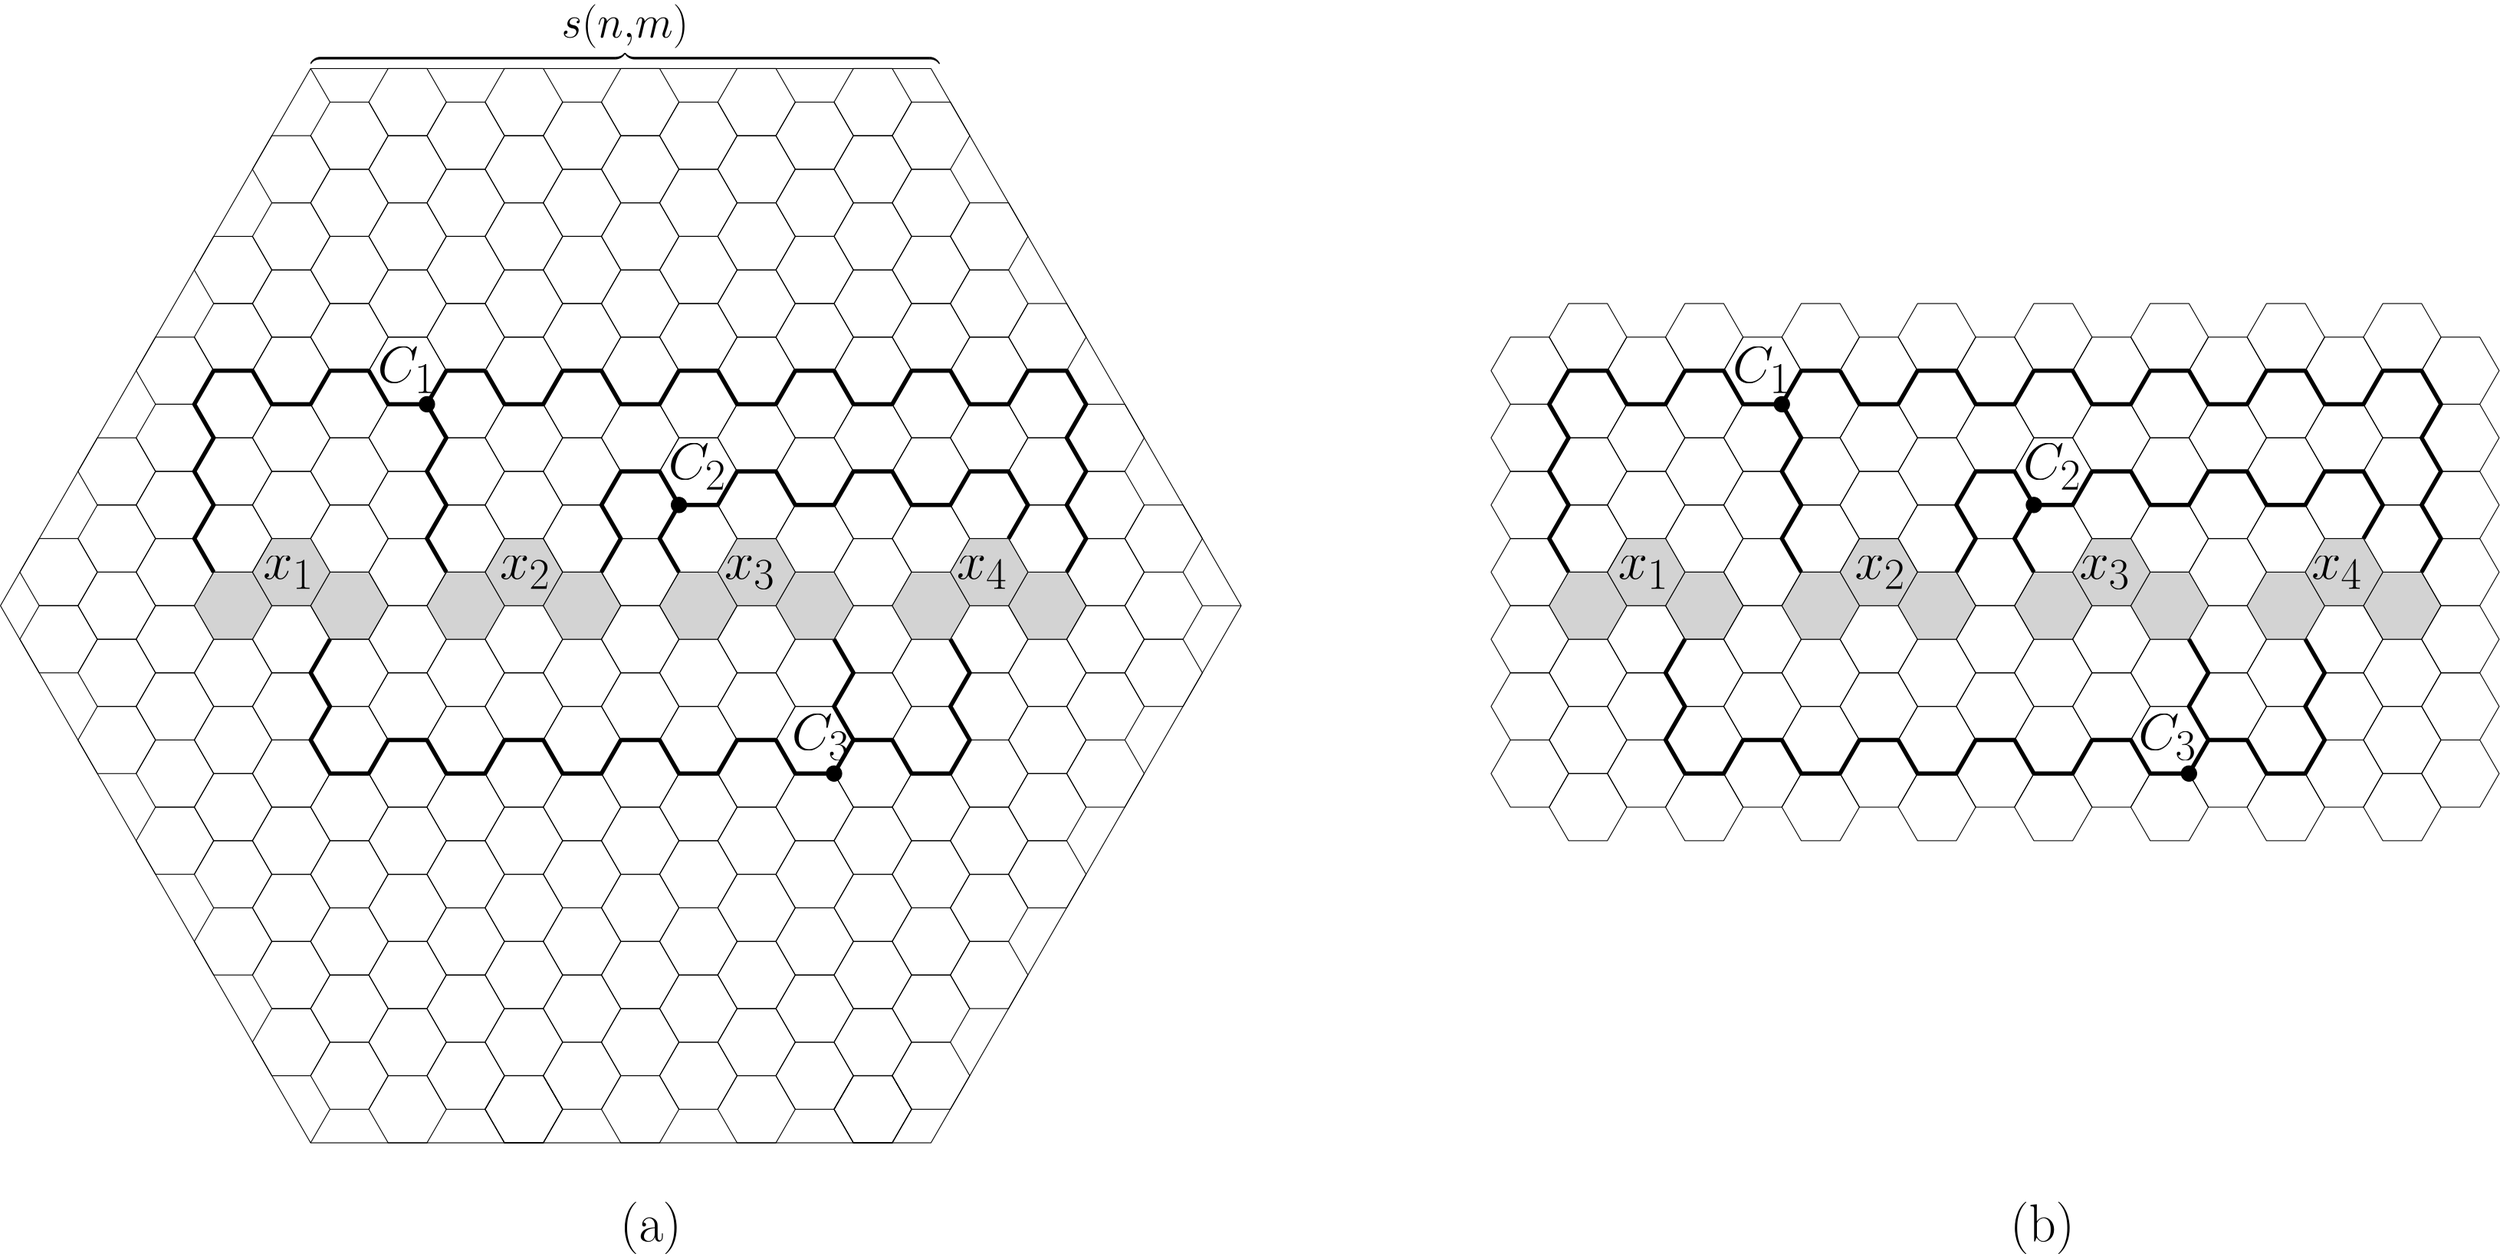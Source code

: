 <?xml version="1.0"?>
<!DOCTYPE ipe SYSTEM "ipe.dtd">
<ipe version="70107" creator="Ipe 7.2.2">
<info created="D:20160531192850" modified="D:20161001171801"/>
<ipestyle name="basic">
<symbol name="arrow/arc(spx)">
<path stroke="sym-stroke" fill="sym-stroke" pen="sym-pen">
0 0 m
-1 0.333 l
-1 -0.333 l
h
</path>
</symbol>
<symbol name="arrow/farc(spx)">
<path stroke="sym-stroke" fill="white" pen="sym-pen">
0 0 m
-1 0.333 l
-1 -0.333 l
h
</path>
</symbol>
<symbol name="arrow/ptarc(spx)">
<path stroke="sym-stroke" fill="sym-stroke" pen="sym-pen">
0 0 m
-1 0.333 l
-0.8 0 l
-1 -0.333 l
h
</path>
</symbol>
<symbol name="arrow/fptarc(spx)">
<path stroke="sym-stroke" fill="white" pen="sym-pen">
0 0 m
-1 0.333 l
-0.8 0 l
-1 -0.333 l
h
</path>
</symbol>
<symbol name="mark/circle(sx)" transformations="translations">
<path fill="sym-stroke">
0.6 0 0 0.6 0 0 e
0.4 0 0 0.4 0 0 e
</path>
</symbol>
<symbol name="mark/disk(sx)" transformations="translations">
<path fill="sym-stroke">
0.6 0 0 0.6 0 0 e
</path>
</symbol>
<symbol name="mark/fdisk(sfx)" transformations="translations">
<group>
<path fill="sym-fill">
0.5 0 0 0.5 0 0 e
</path>
<path fill="sym-stroke" fillrule="eofill">
0.6 0 0 0.6 0 0 e
0.4 0 0 0.4 0 0 e
</path>
</group>
</symbol>
<symbol name="mark/box(sx)" transformations="translations">
<path fill="sym-stroke" fillrule="eofill">
-0.6 -0.6 m
0.6 -0.6 l
0.6 0.6 l
-0.6 0.6 l
h
-0.4 -0.4 m
0.4 -0.4 l
0.4 0.4 l
-0.4 0.4 l
h
</path>
</symbol>
<symbol name="mark/square(sx)" transformations="translations">
<path fill="sym-stroke">
-0.6 -0.6 m
0.6 -0.6 l
0.6 0.6 l
-0.6 0.6 l
h
</path>
</symbol>
<symbol name="mark/fsquare(sfx)" transformations="translations">
<group>
<path fill="sym-fill">
-0.5 -0.5 m
0.5 -0.5 l
0.5 0.5 l
-0.5 0.5 l
h
</path>
<path fill="sym-stroke" fillrule="eofill">
-0.6 -0.6 m
0.6 -0.6 l
0.6 0.6 l
-0.6 0.6 l
h
-0.4 -0.4 m
0.4 -0.4 l
0.4 0.4 l
-0.4 0.4 l
h
</path>
</group>
</symbol>
<symbol name="mark/cross(sx)" transformations="translations">
<group>
<path fill="sym-stroke">
-0.43 -0.57 m
0.57 0.43 l
0.43 0.57 l
-0.57 -0.43 l
h
</path>
<path fill="sym-stroke">
-0.43 0.57 m
0.57 -0.43 l
0.43 -0.57 l
-0.57 0.43 l
h
</path>
</group>
</symbol>
<symbol name="arrow/fnormal(spx)">
<path stroke="sym-stroke" fill="white" pen="sym-pen">
0 0 m
-1 0.333 l
-1 -0.333 l
h
</path>
</symbol>
<symbol name="arrow/pointed(spx)">
<path stroke="sym-stroke" fill="sym-stroke" pen="sym-pen">
0 0 m
-1 0.333 l
-0.8 0 l
-1 -0.333 l
h
</path>
</symbol>
<symbol name="arrow/fpointed(spx)">
<path stroke="sym-stroke" fill="white" pen="sym-pen">
0 0 m
-1 0.333 l
-0.8 0 l
-1 -0.333 l
h
</path>
</symbol>
<symbol name="arrow/linear(spx)">
<path stroke="sym-stroke" pen="sym-pen">
-1 0.333 m
0 0 l
-1 -0.333 l
</path>
</symbol>
<symbol name="arrow/fdouble(spx)">
<path stroke="sym-stroke" fill="white" pen="sym-pen">
0 0 m
-1 0.333 l
-1 -0.333 l
h
-1 0 m
-2 0.333 l
-2 -0.333 l
h
</path>
</symbol>
<symbol name="arrow/double(spx)">
<path stroke="sym-stroke" fill="sym-stroke" pen="sym-pen">
0 0 m
-1 0.333 l
-1 -0.333 l
h
-1 0 m
-2 0.333 l
-2 -0.333 l
h
</path>
</symbol>
<pen name="heavier" value="0.8"/>
<pen name="fat" value="1.2"/>
<pen name="ultrafat" value="2"/>
<symbolsize name="large" value="5"/>
<symbolsize name="small" value="2"/>
<symbolsize name="tiny" value="1.1"/>
<arrowsize name="large" value="10"/>
<arrowsize name="small" value="5"/>
<arrowsize name="tiny" value="3"/>
<color name="red" value="1 0 0"/>
<color name="green" value="0 1 0"/>
<color name="blue" value="0 0 1"/>
<color name="yellow" value="1 1 0"/>
<color name="orange" value="1 0.647 0"/>
<color name="gold" value="1 0.843 0"/>
<color name="purple" value="0.627 0.125 0.941"/>
<color name="gray" value="0.745"/>
<color name="brown" value="0.647 0.165 0.165"/>
<color name="navy" value="0 0 0.502"/>
<color name="pink" value="1 0.753 0.796"/>
<color name="seagreen" value="0.18 0.545 0.341"/>
<color name="turquoise" value="0.251 0.878 0.816"/>
<color name="violet" value="0.933 0.51 0.933"/>
<color name="darkblue" value="0 0 0.545"/>
<color name="darkcyan" value="0 0.545 0.545"/>
<color name="darkgray" value="0.663"/>
<color name="darkgreen" value="0 0.392 0"/>
<color name="darkmagenta" value="0.545 0 0.545"/>
<color name="darkorange" value="1 0.549 0"/>
<color name="darkred" value="0.545 0 0"/>
<color name="lightblue" value="0.678 0.847 0.902"/>
<color name="lightcyan" value="0.878 1 1"/>
<color name="lightgray" value="0.827"/>
<color name="lightgreen" value="0.565 0.933 0.565"/>
<color name="lightyellow" value="1 1 0.878"/>
<dashstyle name="dashed" value="[4] 0"/>
<dashstyle name="dotted" value="[1 3] 0"/>
<dashstyle name="dash dotted" value="[4 2 1 2] 0"/>
<dashstyle name="dash dot dotted" value="[4 2 1 2 1 2] 0"/>
<textsize name="large" value="\large"/>
<textsize name="Large" value="\Large"/>
<textsize name="LARGE" value="\LARGE"/>
<textsize name="huge" value="\huge"/>
<textsize name="Huge" value="\Huge"/>
<textsize name="small" value="\small"/>
<textsize name="footnote" value="\footnotesize"/>
<textsize name="tiny" value="\tiny"/>
<textstyle name="center" begin="\begin{center}" end="\end{center}"/>
<textstyle name="itemize" begin="\begin{itemize}" end="\end{itemize}"/>
<textstyle name="item" begin="\begin{itemize}\item{}" end="\end{itemize}"/>
<gridsize name="4 pts" value="4"/>
<gridsize name="8 pts (~3 mm)" value="8"/>
<gridsize name="16 pts (~6 mm)" value="16"/>
<gridsize name="32 pts (~12 mm)" value="32"/>
<gridsize name="10 pts (~3.5 mm)" value="10"/>
<gridsize name="20 pts (~7 mm)" value="20"/>
<gridsize name="14 pts (~5 mm)" value="14"/>
<gridsize name="28 pts (~10 mm)" value="28"/>
<gridsize name="56 pts (~20 mm)" value="56"/>
<anglesize name="90 deg" value="90"/>
<anglesize name="60 deg" value="60"/>
<anglesize name="45 deg" value="45"/>
<anglesize name="30 deg" value="30"/>
<anglesize name="22.5 deg" value="22.5"/>
<opacity name="10%" value="0.1"/>
<opacity name="30%" value="0.3"/>
<opacity name="50%" value="0.5"/>
<opacity name="75%" value="0.75"/>
<tiling name="falling" angle="-60" step="4" width="1"/>
<tiling name="rising" angle="30" step="4" width="1"/>
</ipestyle>
<ipestyle name="bigpaper">
<layout paper="10000 6000" origin="0 0" frame="10000 6000"/>
<titlestyle pos="10 10" size="LARGE" color="title"  valign="baseline"/>
</ipestyle>
<page>
<layer name="alpha"/>
<view layers="alpha" active="alpha"/>
<path layer="alpha" matrix="0.284486 0 0 0.284486 426.844 483.255" stroke="black">
5056 2880 m
5024 2935.43 l
4960 2935.43 l
4928 2880 l
4960 2824.57 l
5024 2824.57 l
h
</path>
<path matrix="0.284486 0 0 0.284486 262.98 357.108" stroke="black" fill="lightgray">
5056 2880 m
5024 2935.43 l
4960 2935.43 l
4928 2880 l
4960 2824.57 l
5024 2824.57 l
h
</path>
<path matrix="0.284486 0 0 0.284486 290.291 341.34" stroke="black">
5056 2880 m
5024 2935.43 l
4960 2935.43 l
4928 2880 l
4960 2824.57 l
5024 2824.57 l
h
</path>
<path matrix="0.284486 0 0 0.284486 235.67 341.342" stroke="black">
5056 2880 m
5024 2935.43 l
4960 2935.43 l
4928 2880 l
4960 2824.57 l
5024 2824.57 l
h
</path>
<path matrix="0.284486 0 0 0.284486 262.98 325.571" stroke="black">
5056 2880 m
5024 2935.43 l
4960 2935.43 l
4928 2880 l
4960 2824.57 l
5024 2824.57 l
h
</path>
<path matrix="0.284486 0 0 0.284486 290.291 309.803" stroke="black">
5056 2880 m
5024 2935.43 l
4960 2935.43 l
4928 2880 l
4960 2824.57 l
5024 2824.57 l
h
</path>
<path matrix="0.284486 0 0 0.284486 235.67 309.806" stroke="black">
5056 2880 m
5024 2935.43 l
4960 2935.43 l
4928 2880 l
4960 2824.57 l
5024 2824.57 l
h
</path>
<path matrix="0.284486 0 0 0.284486 262.98 294.034" stroke="black">
5056 2880 m
5024 2935.43 l
4960 2935.43 l
4928 2880 l
4960 2824.57 l
5024 2824.57 l
h
</path>
<path matrix="0.284486 0 0 0.284486 290.291 278.265" stroke="black">
5056 2880 m
5024 2935.43 l
4960 2935.43 l
4928 2880 l
4960 2824.57 l
5024 2824.57 l
h
</path>
<path matrix="0.284486 0 0 0.284486 235.67 278.268" stroke="black">
5056 2880 m
5024 2935.43 l
4960 2935.43 l
4928 2880 l
4960 2824.57 l
5024 2824.57 l
h
</path>
<path matrix="0.284486 0 0 0.284486 262.98 262.496" stroke="black">
5056 2880 m
5024 2935.43 l
4960 2935.43 l
4928 2880 l
4960 2824.57 l
5024 2824.57 l
h
</path>
<path matrix="0.284486 0 0 0.284486 344.911 341.339" stroke="black">
5056 2880 m
5024 2935.43 l
4960 2935.43 l
4928 2880 l
4960 2824.57 l
5024 2824.57 l
h
</path>
<path matrix="0.284486 0 0 0.284486 372.223 325.571" stroke="black">
5056 2880 m
5024 2935.43 l
4960 2935.43 l
4928 2880 l
4960 2824.57 l
5024 2824.57 l
h
</path>
<path matrix="0.284486 0 0 0.284486 317.601 325.572" stroke="black">
5056 2880 m
5024 2935.43 l
4960 2935.43 l
4928 2880 l
4960 2824.57 l
5024 2824.57 l
h
</path>
<path matrix="0.284486 0 0 0.284486 344.911 309.803" stroke="black">
5056 2880 m
5024 2935.43 l
4960 2935.43 l
4928 2880 l
4960 2824.57 l
5024 2824.57 l
h
</path>
<path matrix="0.284486 0 0 0.284486 372.223 294.034" stroke="black">
5056 2880 m
5024 2935.43 l
4960 2935.43 l
4928 2880 l
4960 2824.57 l
5024 2824.57 l
h
</path>
<path matrix="0.284486 0 0 0.284486 317.601 294.034" stroke="black">
5056 2880 m
5024 2935.43 l
4960 2935.43 l
4928 2880 l
4960 2824.57 l
5024 2824.57 l
h
</path>
<path matrix="0.284486 0 0 0.284486 344.911 278.265" stroke="black">
5056 2880 m
5024 2935.43 l
4960 2935.43 l
4928 2880 l
4960 2824.57 l
5024 2824.57 l
h
</path>
<path matrix="0.284486 0 0 0.284486 372.223 262.496" stroke="black">
5056 2880 m
5024 2935.43 l
4960 2935.43 l
4928 2880 l
4960 2824.57 l
5024 2824.57 l
h
</path>
<path matrix="0.284486 0 0 0.284486 317.601 262.496" stroke="black">
5056 2880 m
5024 2935.43 l
4960 2935.43 l
4928 2880 l
4960 2824.57 l
5024 2824.57 l
h
</path>
<path matrix="0.284486 0 0 0.284486 181.048 278.265" stroke="black">
5056 2880 m
5024 2935.43 l
4960 2935.43 l
4928 2880 l
4960 2824.57 l
5024 2824.57 l
h
</path>
<path matrix="0.284486 0 0 0.284486 208.358 262.496" stroke="black">
5056 2880 m
5024 2935.43 l
4960 2935.43 l
4928 2880 l
4960 2824.57 l
5024 2824.57 l
h
</path>
<path matrix="0.284486 0 0 0.284486 181.048 309.803" stroke="black">
5056 2880 m
5024 2935.43 l
4960 2935.43 l
4928 2880 l
4960 2824.57 l
5024 2824.57 l
h
</path>
<path matrix="0.284486 0 0 0.284486 208.358 294.034" stroke="black">
5056 2880 m
5024 2935.43 l
4960 2935.43 l
4928 2880 l
4960 2824.57 l
5024 2824.57 l
h
</path>
<path matrix="0.284486 0 0 0.284486 181.048 341.34" stroke="black">
5056 2880 m
5024 2935.43 l
4960 2935.43 l
4928 2880 l
4960 2824.57 l
5024 2824.57 l
h
</path>
<path matrix="0.284486 0 0 0.284486 208.358 325.572" stroke="black">
5056 2880 m
5024 2935.43 l
4960 2935.43 l
4928 2880 l
4960 2824.57 l
5024 2824.57 l
h
</path>
<path matrix="0.284486 0 0 0.284486 181.048 372.878" stroke="black">
5056 2880 m
5024 2935.43 l
4960 2935.43 l
4928 2880 l
4960 2824.57 l
5024 2824.57 l
h
</path>
<path matrix="0.284486 0 0 0.284486 208.358 357.11" stroke="black" fill="lightgray">
5056 2880 m
5024 2935.43 l
4960 2935.43 l
4928 2880 l
4960 2824.57 l
5024 2824.57 l
h
</path>
<path matrix="0.284486 0 0 0.284486 344.911 372.875" stroke="black" fill="lightgray">
5056 2880 m
5024 2935.43 l
4960 2935.43 l
4928 2880 l
4960 2824.57 l
5024 2824.57 l
h
</path>
<path matrix="0.284486 0 0 0.284486 372.223 357.107" stroke="black" fill="lightgray">
5056 2880 m
5024 2935.43 l
4960 2935.43 l
4928 2880 l
4960 2824.57 l
5024 2824.57 l
h
</path>
<path matrix="0.284486 0 0 0.284486 317.601 357.109" stroke="black" fill="lightgray">
5056 2880 m
5024 2935.43 l
4960 2935.43 l
4928 2880 l
4960 2824.57 l
5024 2824.57 l
h
</path>
<path matrix="0.284486 0 0 0.284486 262.98 483.258" stroke="black">
5056 2880 m
5024 2935.43 l
4960 2935.43 l
4928 2880 l
4960 2824.57 l
5024 2824.57 l
h
</path>
<path matrix="0.284486 0 0 0.284486 290.291 467.49" stroke="black">
5056 2880 m
5024 2935.43 l
4960 2935.43 l
4928 2880 l
4960 2824.57 l
5024 2824.57 l
h
</path>
<path matrix="0.284486 0 0 0.284486 235.67 467.491" stroke="black">
5056 2880 m
5024 2935.43 l
4960 2935.43 l
4928 2880 l
4960 2824.57 l
5024 2824.57 l
h
</path>
<path matrix="0.284486 0 0 0.284486 262.98 451.721" stroke="black">
5056 2880 m
5024 2935.43 l
4960 2935.43 l
4928 2880 l
4960 2824.57 l
5024 2824.57 l
h
</path>
<path matrix="0.284486 0 0 0.284486 290.291 435.953" stroke="black">
5056 2880 m
5024 2935.43 l
4960 2935.43 l
4928 2880 l
4960 2824.57 l
5024 2824.57 l
h
</path>
<path matrix="0.284486 0 0 0.284486 235.67 435.955" stroke="black">
5056 2880 m
5024 2935.43 l
4960 2935.43 l
4928 2880 l
4960 2824.57 l
5024 2824.57 l
h
</path>
<path matrix="0.284486 0 0 0.284486 262.98 420.184" stroke="black">
5056 2880 m
5024 2935.43 l
4960 2935.43 l
4928 2880 l
4960 2824.57 l
5024 2824.57 l
h
</path>
<path matrix="0.284486 0 0 0.284486 290.291 404.415" stroke="black">
5056 2880 m
5024 2935.43 l
4960 2935.43 l
4928 2880 l
4960 2824.57 l
5024 2824.57 l
h
</path>
<path matrix="0.284486 0 0 0.284486 235.67 404.418" stroke="black">
5056 2880 m
5024 2935.43 l
4960 2935.43 l
4928 2880 l
4960 2824.57 l
5024 2824.57 l
h
</path>
<path matrix="0.284486 0 0 0.284486 262.98 388.646" stroke="black">
5056 2880 m
5024 2935.43 l
4960 2935.43 l
4928 2880 l
4960 2824.57 l
5024 2824.57 l
h
</path>
<path matrix="0.284486 0 0 0.284486 290.291 372.877" stroke="black">
5056 2880 m
5024 2935.43 l
4960 2935.43 l
4928 2880 l
4960 2824.57 l
5024 2824.57 l
h
</path>
<path matrix="0.284486 0 0 0.284486 235.67 372.88" stroke="black" fill="lightgray">
5056 2880 m
5024 2935.43 l
4960 2935.43 l
4928 2880 l
4960 2824.57 l
5024 2824.57 l
h
</path>
<path matrix="0.284486 0 0 0.284486 344.911 467.489" stroke="black">
5056 2880 m
5024 2935.43 l
4960 2935.43 l
4928 2880 l
4960 2824.57 l
5024 2824.57 l
h
</path>
<path matrix="0.284486 0 0 0.284486 372.223 451.721" stroke="black">
5056 2880 m
5024 2935.43 l
4960 2935.43 l
4928 2880 l
4960 2824.57 l
5024 2824.57 l
h
</path>
<path matrix="0.284486 0 0 0.284486 317.601 451.722" stroke="black">
5056 2880 m
5024 2935.43 l
4960 2935.43 l
4928 2880 l
4960 2824.57 l
5024 2824.57 l
h
</path>
<path matrix="0.284486 0 0 0.284486 344.911 435.953" stroke="black">
5056 2880 m
5024 2935.43 l
4960 2935.43 l
4928 2880 l
4960 2824.57 l
5024 2824.57 l
h
</path>
<path matrix="0.284486 0 0 0.284486 372.223 420.184" stroke="black">
5056 2880 m
5024 2935.43 l
4960 2935.43 l
4928 2880 l
4960 2824.57 l
5024 2824.57 l
h
</path>
<path matrix="0.284486 0 0 0.284486 317.601 420.184" stroke="black">
5056 2880 m
5024 2935.43 l
4960 2935.43 l
4928 2880 l
4960 2824.57 l
5024 2824.57 l
h
</path>
<path matrix="0.284486 0 0 0.284486 344.911 404.415" stroke="black">
5056 2880 m
5024 2935.43 l
4960 2935.43 l
4928 2880 l
4960 2824.57 l
5024 2824.57 l
h
</path>
<path matrix="0.284486 0 0 0.284486 372.223 388.646" stroke="black">
5056 2880 m
5024 2935.43 l
4960 2935.43 l
4928 2880 l
4960 2824.57 l
5024 2824.57 l
h
</path>
<path matrix="0.284486 0 0 0.284486 317.601 388.646" stroke="black">
5056 2880 m
5024 2935.43 l
4960 2935.43 l
4928 2880 l
4960 2824.57 l
5024 2824.57 l
h
</path>
<path matrix="0.284486 0 0 0.284486 181.048 404.415" stroke="black">
5056 2880 m
5024 2935.43 l
4960 2935.43 l
4928 2880 l
4960 2824.57 l
5024 2824.57 l
h
</path>
<path matrix="0.284486 0 0 0.284486 208.358 388.646" stroke="black">
5056 2880 m
5024 2935.43 l
4960 2935.43 l
4928 2880 l
4960 2824.57 l
5024 2824.57 l
h
</path>
<path matrix="0.284486 0 0 0.284486 181.048 435.953" stroke="black">
5056 2880 m
5024 2935.43 l
4960 2935.43 l
4928 2880 l
4960 2824.57 l
5024 2824.57 l
h
</path>
<path matrix="0.284486 0 0 0.284486 208.358 420.184" stroke="black">
5056 2880 m
5024 2935.43 l
4960 2935.43 l
4928 2880 l
4960 2824.57 l
5024 2824.57 l
h
</path>
<path matrix="0.284486 0 0 0.284486 181.048 467.49" stroke="black">
5056 2880 m
5024 2935.43 l
4960 2935.43 l
4928 2880 l
4960 2824.57 l
5024 2824.57 l
h
</path>
<path matrix="0.284486 0 0 0.284486 208.358 451.722" stroke="black">
5056 2880 m
5024 2935.43 l
4960 2935.43 l
4928 2880 l
4960 2824.57 l
5024 2824.57 l
h
</path>
<path matrix="0.284486 0 0 0.284486 208.358 483.26" stroke="black">
5056 2880 m
5024 2935.43 l
4960 2935.43 l
4928 2880 l
4960 2824.57 l
5024 2824.57 l
h
</path>
<path matrix="0.284486 0 0 0.284486 372.223 483.257" stroke="black">
5056 2880 m
5024 2935.43 l
4960 2935.43 l
4928 2880 l
4960 2824.57 l
5024 2824.57 l
h
</path>
<path matrix="0.284486 0 0 0.284486 317.601 483.258" stroke="black">
5056 2880 m
5024 2935.43 l
4960 2935.43 l
4928 2880 l
4960 2824.57 l
5024 2824.57 l
h
</path>
<path matrix="0.284486 0 0 0.284486 508.776 341.336" stroke="black">
5056 2880 m
5024 2935.43 l
4960 2935.43 l
4928 2880 l
4960 2824.57 l
5024 2824.57 l
h
</path>
<path matrix="0.284486 0 0 0.284486 536.086 325.569" stroke="black">
5056 2880 m
5024 2935.43 l
4960 2935.43 l
4928 2880 l
4960 2824.57 l
5024 2824.57 l
h
</path>
<path matrix="0.284486 0 0 0.284486 481.465 325.57" stroke="black">
5056 2880 m
5024 2935.43 l
4960 2935.43 l
4928 2880 l
4960 2824.57 l
5024 2824.57 l
h
</path>
<path matrix="0.284486 0 0 0.284486 508.776 309.799" stroke="black">
5056 2880 m
5024 2935.43 l
4960 2935.43 l
4928 2880 l
4960 2824.57 l
5024 2824.57 l
h
</path>
<path matrix="0.284486 0 0 0.284486 536.086 294.031" stroke="black">
5056 2880 m
5024 2935.43 l
4960 2935.43 l
4928 2880 l
4960 2824.57 l
5024 2824.57 l
h
</path>
<path matrix="0.284486 0 0 0.284486 481.465 294.034" stroke="black">
5056 2880 m
5024 2935.43 l
4960 2935.43 l
4928 2880 l
4960 2824.57 l
5024 2824.57 l
h
</path>
<path matrix="0.284486 0 0 0.284486 508.776 278.262" stroke="black">
5056 2880 m
5024 2935.43 l
4960 2935.43 l
4928 2880 l
4960 2824.57 l
5024 2824.57 l
h
</path>
<path matrix="0.284486 0 0 0.284486 536.086 262.493" stroke="black">
5056 2880 m
5024 2935.43 l
4960 2935.43 l
4928 2880 l
4960 2824.57 l
5024 2824.57 l
h
</path>
<path matrix="0.284486 0 0 0.284486 481.465 262.496" stroke="black">
5056 2880 m
5024 2935.43 l
4960 2935.43 l
4928 2880 l
4960 2824.57 l
5024 2824.57 l
h
</path>
<path matrix="0.284486 0 0 0.284486 590.707 325.567" stroke="black">
5056 2880 m
5024 2935.43 l
4960 2935.43 l
4928 2880 l
4960 2824.57 l
5024 2824.57 l
h
</path>
<path matrix="0.284486 0 0 0.284486 618.018 309.799" stroke="black">
5056 2880 m
5024 2935.43 l
4960 2935.43 l
4928 2880 l
4960 2824.57 l
5024 2824.57 l
h
</path>
<path matrix="0.284486 0 0 0.284486 563.397 309.8" stroke="black">
5056 2880 m
5024 2935.43 l
4960 2935.43 l
4928 2880 l
4960 2824.57 l
5024 2824.57 l
h
</path>
<path matrix="0.284486 0 0 0.284486 590.707 294.031" stroke="black">
5056 2880 m
5024 2935.43 l
4960 2935.43 l
4928 2880 l
4960 2824.57 l
5024 2824.57 l
h
</path>
<path matrix="0.284486 0 0 0.284486 618.018 278.262" stroke="black">
5056 2880 m
5024 2935.43 l
4960 2935.43 l
4928 2880 l
4960 2824.57 l
5024 2824.57 l
h
</path>
<path matrix="0.284486 0 0 0.284486 563.397 278.262" stroke="black">
5056 2880 m
5024 2935.43 l
4960 2935.43 l
4928 2880 l
4960 2824.57 l
5024 2824.57 l
h
</path>
<path matrix="0.284486 0 0 0.284486 590.707 262.493" stroke="black">
5056 2880 m
5024 2935.43 l
4960 2935.43 l
4928 2880 l
4960 2824.57 l
5024 2824.57 l
h
</path>
<path matrix="0.284486 0 0 0.284486 426.844 262.493" stroke="black">
5056 2880 m
5024 2935.43 l
4960 2935.43 l
4928 2880 l
4960 2824.57 l
5024 2824.57 l
h
</path>
<path matrix="0.284486 0 0 0.284486 426.844 294.031" stroke="black">
5056 2880 m
5024 2935.43 l
4960 2935.43 l
4928 2880 l
4960 2824.57 l
5024 2824.57 l
h
</path>
<path matrix="0.284486 0 0 0.284486 454.154 278.262" stroke="black">
5056 2880 m
5024 2935.43 l
4960 2935.43 l
4928 2880 l
4960 2824.57 l
5024 2824.57 l
h
</path>
<path matrix="0.284486 0 0 0.284486 399.533 278.265" stroke="black">
5056 2880 m
5024 2935.43 l
4960 2935.43 l
4928 2880 l
4960 2824.57 l
5024 2824.57 l
h
</path>
<path matrix="0.284486 0 0 0.284486 426.844 325.568" stroke="black">
5056 2880 m
5024 2935.43 l
4960 2935.43 l
4928 2880 l
4960 2824.57 l
5024 2824.57 l
h
</path>
<path matrix="0.284486 0 0 0.284486 454.154 309.8" stroke="black">
5056 2880 m
5024 2935.43 l
4960 2935.43 l
4928 2880 l
4960 2824.57 l
5024 2824.57 l
h
</path>
<path matrix="0.284486 0 0 0.284486 399.533 309.801" stroke="black">
5056 2880 m
5024 2935.43 l
4960 2935.43 l
4928 2880 l
4960 2824.57 l
5024 2824.57 l
h
</path>
<path matrix="0.284486 0 0 0.284486 426.844 357.106" stroke="black" fill="lightgray">
5056 2880 m
5024 2935.43 l
4960 2935.43 l
4928 2880 l
4960 2824.57 l
5024 2824.57 l
h
</path>
<path matrix="0.284486 0 0 0.284486 454.154 341.338" stroke="black">
5056 2880 m
5024 2935.43 l
4960 2935.43 l
4928 2880 l
4960 2824.57 l
5024 2824.57 l
h
</path>
<path matrix="0.284486 0 0 0.284486 399.533 341.339" stroke="black">
5056 2880 m
5024 2935.43 l
4960 2935.43 l
4928 2880 l
4960 2824.57 l
5024 2824.57 l
h
</path>
<path matrix="0.284486 0 0 0.284486 590.707 357.103" stroke="black" fill="lightgray">
5056 2880 m
5024 2935.43 l
4960 2935.43 l
4928 2880 l
4960 2824.57 l
5024 2824.57 l
h
</path>
<path matrix="0.284486 0 0 0.284486 618.018 341.336" stroke="black">
5056 2880 m
5024 2935.43 l
4960 2935.43 l
4928 2880 l
4960 2824.57 l
5024 2824.57 l
h
</path>
<path matrix="0.284486 0 0 0.284486 563.397 341.337" stroke="black">
5056 2880 m
5024 2935.43 l
4960 2935.43 l
4928 2880 l
4960 2824.57 l
5024 2824.57 l
h
</path>
<path matrix="0.284486 0 0 0.284486 508.776 467.486" stroke="black">
5056 2880 m
5024 2935.43 l
4960 2935.43 l
4928 2880 l
4960 2824.57 l
5024 2824.57 l
h
</path>
<path matrix="0.284486 0 0 0.284486 536.086 451.718" stroke="black">
5056 2880 m
5024 2935.43 l
4960 2935.43 l
4928 2880 l
4960 2824.57 l
5024 2824.57 l
h
</path>
<path matrix="0.284486 0 0 0.284486 481.465 451.72" stroke="black">
5056 2880 m
5024 2935.43 l
4960 2935.43 l
4928 2880 l
4960 2824.57 l
5024 2824.57 l
h
</path>
<path matrix="0.284486 0 0 0.284486 508.776 435.949" stroke="black">
5056 2880 m
5024 2935.43 l
4960 2935.43 l
4928 2880 l
4960 2824.57 l
5024 2824.57 l
h
</path>
<path matrix="0.284486 0 0 0.284486 536.086 420.181" stroke="black">
5056 2880 m
5024 2935.43 l
4960 2935.43 l
4928 2880 l
4960 2824.57 l
5024 2824.57 l
h
</path>
<path matrix="0.284486 0 0 0.284486 481.465 420.184" stroke="black">
5056 2880 m
5024 2935.43 l
4960 2935.43 l
4928 2880 l
4960 2824.57 l
5024 2824.57 l
h
</path>
<path matrix="0.284486 0 0 0.284486 508.776 404.412" stroke="black">
5056 2880 m
5024 2935.43 l
4960 2935.43 l
4928 2880 l
4960 2824.57 l
5024 2824.57 l
h
</path>
<path matrix="0.284486 0 0 0.284486 536.086 388.643" stroke="black">
5056 2880 m
5024 2935.43 l
4960 2935.43 l
4928 2880 l
4960 2824.57 l
5024 2824.57 l
h
</path>
<path matrix="0.284486 0 0 0.284486 481.465 388.646" stroke="black">
5056 2880 m
5024 2935.43 l
4960 2935.43 l
4928 2880 l
4960 2824.57 l
5024 2824.57 l
h
</path>
<path matrix="0.284486 0 0 0.284486 508.776 372.874" stroke="black">
5056 2880 m
5024 2935.43 l
4960 2935.43 l
4928 2880 l
4960 2824.57 l
5024 2824.57 l
h
</path>
<path matrix="0.284486 0 0 0.284486 536.086 357.105" stroke="black" fill="lightgray">
5056 2880 m
5024 2935.43 l
4960 2935.43 l
4928 2880 l
4960 2824.57 l
5024 2824.57 l
h
</path>
<path matrix="0.284486 0 0 0.284486 481.465 357.108" stroke="black" fill="lightgray">
5056 2880 m
5024 2935.43 l
4960 2935.43 l
4928 2880 l
4960 2824.57 l
5024 2824.57 l
h
</path>
<path matrix="0.284486 0 0 0.284486 590.707 451.717" stroke="black">
5056 2880 m
5024 2935.43 l
4960 2935.43 l
4928 2880 l
4960 2824.57 l
5024 2824.57 l
h
</path>
<path matrix="0.284486 0 0 0.284486 618.018 435.948" stroke="black">
5056 2880 m
5024 2935.43 l
4960 2935.43 l
4928 2880 l
4960 2824.57 l
5024 2824.57 l
h
</path>
<path matrix="0.284486 0 0 0.284486 563.397 435.95" stroke="black">
5056 2880 m
5024 2935.43 l
4960 2935.43 l
4928 2880 l
4960 2824.57 l
5024 2824.57 l
h
</path>
<path matrix="0.284486 0 0 0.284486 590.707 420.181" stroke="black">
5056 2880 m
5024 2935.43 l
4960 2935.43 l
4928 2880 l
4960 2824.57 l
5024 2824.57 l
h
</path>
<path matrix="0.284486 0 0 0.284486 618.018 404.412" stroke="black">
5056 2880 m
5024 2935.43 l
4960 2935.43 l
4928 2880 l
4960 2824.57 l
5024 2824.57 l
h
</path>
<path matrix="0.284486 0 0 0.284486 563.397 404.412" stroke="black">
5056 2880 m
5024 2935.43 l
4960 2935.43 l
4928 2880 l
4960 2824.57 l
5024 2824.57 l
h
</path>
<path matrix="0.284486 0 0 0.284486 590.707 388.643" stroke="black">
5056 2880 m
5024 2935.43 l
4960 2935.43 l
4928 2880 l
4960 2824.57 l
5024 2824.57 l
h
</path>
<path matrix="0.284486 0 0 0.284486 618.018 372.874" stroke="black">
5056 2880 m
5024 2935.43 l
4960 2935.43 l
4928 2880 l
4960 2824.57 l
5024 2824.57 l
h
</path>
<path matrix="0.284486 0 0 0.284486 563.397 372.874" stroke="black" fill="lightgray">
5056 2880 m
5024 2935.43 l
4960 2935.43 l
4928 2880 l
4960 2824.57 l
5024 2824.57 l
h
</path>
<path matrix="0.284486 0 0 0.284486 426.844 388.643" stroke="black">
5056 2880 m
5024 2935.43 l
4960 2935.43 l
4928 2880 l
4960 2824.57 l
5024 2824.57 l
h
</path>
<path matrix="0.284486 0 0 0.284486 454.154 372.874" stroke="black" fill="lightgray">
5056 2880 m
5024 2935.43 l
4960 2935.43 l
4928 2880 l
4960 2824.57 l
5024 2824.57 l
h
</path>
<path matrix="0.284486 0 0 0.284486 399.533 372.877" stroke="black">
5056 2880 m
5024 2935.43 l
4960 2935.43 l
4928 2880 l
4960 2824.57 l
5024 2824.57 l
h
</path>
<path matrix="0.284486 0 0 0.284486 426.844 420.181" stroke="black">
5056 2880 m
5024 2935.43 l
4960 2935.43 l
4928 2880 l
4960 2824.57 l
5024 2824.57 l
h
</path>
<path matrix="0.284486 0 0 0.284486 454.154 404.412" stroke="black">
5056 2880 m
5024 2935.43 l
4960 2935.43 l
4928 2880 l
4960 2824.57 l
5024 2824.57 l
h
</path>
<path matrix="0.284486 0 0 0.284486 399.533 404.415" stroke="black">
5056 2880 m
5024 2935.43 l
4960 2935.43 l
4928 2880 l
4960 2824.57 l
5024 2824.57 l
h
</path>
<path matrix="0.284486 0 0 0.284486 426.844 451.717" stroke="black">
5056 2880 m
5024 2935.43 l
4960 2935.43 l
4928 2880 l
4960 2824.57 l
5024 2824.57 l
h
</path>
<path matrix="0.284486 0 0 0.284486 454.154 435.95" stroke="black">
5056 2880 m
5024 2935.43 l
4960 2935.43 l
4928 2880 l
4960 2824.57 l
5024 2824.57 l
h
</path>
<path matrix="0.284486 0 0 0.284486 399.533 435.951" stroke="black">
5056 2880 m
5024 2935.43 l
4960 2935.43 l
4928 2880 l
4960 2824.57 l
5024 2824.57 l
h
</path>
<path matrix="0.284486 0 0 0.284486 454.154 467.488" stroke="black">
5056 2880 m
5024 2935.43 l
4960 2935.43 l
4928 2880 l
4960 2824.57 l
5024 2824.57 l
h
</path>
<path matrix="0.284486 0 0 0.284486 399.533 467.489" stroke="black">
5056 2880 m
5024 2935.43 l
4960 2935.43 l
4928 2880 l
4960 2824.57 l
5024 2824.57 l
h
</path>
<path matrix="0.284486 0 0 0.284486 563.397 467.486" stroke="black">
5056 2880 m
5024 2935.43 l
4960 2935.43 l
4928 2880 l
4960 2824.57 l
5024 2824.57 l
h
</path>
<path matrix="0.284486 0 0 0.284486 481.465 483.258" stroke="black">
5056 2880 m
5024 2935.43 l
4960 2935.43 l
4928 2880 l
4960 2824.57 l
5024 2824.57 l
h
</path>
<path matrix="0.284486 0 0 0.284486 536.086 483.258" stroke="black">
5056 2880 m
5024 2935.43 l
4960 2935.43 l
4928 2880 l
4960 2824.57 l
5024 2824.57 l
h
</path>
<path matrix="0.284486 0 0 0.284486 590.707 483.257" stroke="black">
5056 2880 m
5024 2935.43 l
4960 2935.43 l
4928 2880 l
4960 2824.57 l
5024 2824.57 l
h
</path>
<text matrix="0.284486 0 0 0.284486 234.203 467.293" transformations="translations" pos="4950.88 2537.44" stroke="black" type="label" width="31.249" height="10.674" depth="4.78" valign="baseline" size="Huge">$x_1$
</text>
<text matrix="0.284486 0 0 0.284486 345.349 467.293" transformations="translations" pos="4950.88 2537.44" stroke="black" type="label" width="31.249" height="10.674" depth="4.78" valign="baseline" size="Huge">$x_2$
</text>
<text matrix="0.284486 0 0 0.284486 450.821 467.293" transformations="translations" pos="4950.88 2537.44" stroke="black" type="label" width="31.249" height="10.674" depth="4.78" valign="baseline" size="Huge">$x_3$
</text>
<text matrix="0.284486 0 0 0.284486 559.863 467.293" transformations="translations" pos="4950.88 2537.44" stroke="black" type="label" width="31.249" height="10.674" depth="4.78" valign="baseline" size="Huge">$x_4$
</text>
<path matrix="0.284486 0 0 0.284486 399.533 309.801" stroke="black" fill="black">
12.7765 0 0 12.7765 5312 2769.15 e
</path>
<path matrix="0.284486 0 0 0.284486 235.67 467.489" stroke="black" pen="ultrafat">
4864 2547.43 m
4832 2602.86 l
4864 2658.29 l
4832 2713.72 l
4864 2769.15 l
4832 2824.57 l
4864 2880.01 l
4928 2880.01 l
4960 2824.59 l
5024 2824.59 l
5056 2880.01 l
5120 2880.01 l
5152 2824.57 l
5216 2824.58 l
5248 2880 l
5312 2880.01 l
</path>
<path matrix="0.284486 0 0 0.284486 235.67 467.489" stroke="black" pen="ultrafat">
6272 2547.42 m
6304 2602.85 l
6272 2658.28 l
6304 2713.7 l
6272 2769.13 l
6304 2824.56 l
6272 2879.99 l
6208 2879.99 l
6176 2824.57 l
6112 2824.57 l
6080 2879.99 l
6016 2879.99 l
5984 2824.57 l
5920 2824.57 l
5888 2879.99 l
5824 2880 l
5792 2824.57 l
5728 2824.57 l
5696 2879.99 l
5632 2879.99 l
5600 2824.57 l
5536 2824.57 l
5504 2880 l
5440 2880 l
5408 2824.58 l
5344 2824.58 l
5312 2880 l
</path>
<path matrix="0.284486 0 0 0.284486 235.67 467.489" stroke="black" pen="ultrafat">
5248 2547.43 m
5216 2602.86 l
5248 2658.29 l
5216 2713.72 l
5248 2769.15 l
5216 2824.58 l
</path>
<path matrix="0.284486 0 0 0.284486 208.358 483.257" stroke="black" fill="black">
12.7765 0 0 12.7765 5312 2769.15 e
</path>
<path matrix="0.284486 0 0 0.284486 326.705 435.952" stroke="black" fill="black">
12.7765 0 0 12.7765 5312 2769.15 e
</path>
<path matrix="0.284486 0 0 0.284486 235.67 467.489" stroke="black" pen="ultrafat">
5504 2547.43 m
5536 2602.86 l
5504 2658.29 l
5536 2713.71 l
5600 2713.71 l
5632 2658.29 l
</path>
<path matrix="0.284486 0 0 0.284486 235.67 467.489" stroke="black" pen="ultrafat">
5632 2547.42 m
5600 2602.85 l
5632 2658.28 l
</path>
<path matrix="0.284486 0 0 0.284486 235.67 467.489" stroke="black" pen="ultrafat">
6176 2602.85 m
6208 2658.28 l
6176 2713.71 l
6112 2713.71 l
6080 2658.28 l
6016 2658.28 l
5984 2713.7 l
5920 2713.7 l
5888 2658.28 l
5824 2658.28 l
5792 2713.71 l
5728 2713.71 l
5696 2658.28 l
5632 2658.29 l
</path>
<path matrix="0.284486 0 0 0.284486 235.67 467.489" stroke="black" pen="ultrafat">
5056 2436.58 m
5024 2381.14 l
5056 2325.71 l
5024 2270.3 l
5056 2214.87 l
5120 2214.86 l
5152 2270.29 l
5216 2270.29 l
5248 2214.86 l
5312 2214.86 l
5344 2270.29 l
5408 2270.29 l
5440 2214.86 l
5504 2214.86 l
5536 2270.29 l
5600 2270.29 l
5632 2214.86 l
5696 2214.85 l
5728 2270.28 l
5792 2270.28 l
5824 2214.86 l
5888 2214.86 l
</path>
<path matrix="0.284486 0 0 0.284486 235.67 467.489" stroke="black" pen="ultrafat">
5888 2436.56 m
5920 2381.13 l
5888 2325.72 l
5920 2270.29 l
5888 2214.86 l
</path>
<path matrix="0.284486 0 0 0.284486 235.67 467.489" stroke="black" pen="ultrafat">
6080 2436.56 m
6112 2381.14 l
6080 2325.71 l
6112 2270.28 l
6080 2214.85 l
6016 2214.85 l
5984 2270.27 l
5920 2270.29 l
</path>
<text matrix="0.284486 0 0 0.284486 287.927 559.283" transformations="translations" pos="4950.88 2537.44" stroke="black" type="label" width="34.821" height="16.939" depth="4.78" valign="baseline" size="Huge">$C_1$
</text>
<text matrix="0.284486 0 0 0.284486 424.395 513.876" transformations="translations" pos="4950.88 2537.44" stroke="black" type="label" width="34.821" height="16.939" depth="4.78" valign="baseline" size="Huge">$C_2$
</text>
<text matrix="0.284486 0 0 0.284486 482.355 386.817" transformations="translations" pos="4950.88 2537.44" stroke="black" type="label" width="34.821" height="16.939" depth="4.78" valign="baseline" size="Huge">$C_3$
</text>
<path matrix="0.284486 0 0 0.284486 153.736 294.034" stroke="black">
5056 2880 m
5024 2935.43 l
4960 2935.43 l
4928 2880 l
4960 2824.57 l
5024 2824.57 l
h
</path>
<path matrix="0.284486 0 0 0.284486 153.736 325.572" stroke="black">
5056 2880 m
5024 2935.43 l
4960 2935.43 l
4928 2880 l
4960 2824.57 l
5024 2824.57 l
h
</path>
<path matrix="0.284486 0 0 0.284486 153.736 357.109" stroke="black">
5056 2880 m
5024 2935.43 l
4960 2935.43 l
4928 2880 l
4960 2824.57 l
5024 2824.57 l
h
</path>
<path matrix="0.284486 0 0 0.284486 153.736 388.647" stroke="black">
5056 2880 m
5024 2935.43 l
4960 2935.43 l
4928 2880 l
4960 2824.57 l
5024 2824.57 l
h
</path>
<path matrix="0.284486 0 0 0.284486 153.736 420.184" stroke="black">
5056 2880 m
5024 2935.43 l
4960 2935.43 l
4928 2880 l
4960 2824.57 l
5024 2824.57 l
h
</path>
<path matrix="0.284486 0 0 0.284486 126.424 341.342" stroke="black">
5056 2880 m
5024 2935.43 l
4960 2935.43 l
4928 2880 l
4960 2824.57 l
5024 2824.57 l
h
</path>
<path matrix="0.284486 0 0 0.284486 126.424 372.878" stroke="black">
5056 2880 m
5024 2935.43 l
4960 2935.43 l
4928 2880 l
4960 2824.57 l
5024 2824.57 l
h
</path>
<path matrix="0.284486 0 0 0.284486 645.326 357.105" stroke="black">
5056 2880 m
5024 2935.43 l
4960 2935.43 l
4928 2880 l
4960 2824.57 l
5024 2824.57 l
h
</path>
<path matrix="0.284486 0 0 0.284486 645.326 388.643" stroke="black">
5056 2880 m
5024 2935.43 l
4960 2935.43 l
4928 2880 l
4960 2824.57 l
5024 2824.57 l
h
</path>
<path matrix="0.284486 0 0 0.284486 645.324 325.564" stroke="black">
5056 2880 m
5024 2935.43 l
4960 2935.43 l
4928 2880 l
4960 2824.57 l
5024 2824.57 l
h
</path>
<path matrix="0.284486 0 0 0.284486 181.042 246.724" stroke="black">
5056 2880 m
5024 2935.43 l
4960 2935.43 l
4928 2880 l
4960 2824.57 l
5024 2824.57 l
h
</path>
<path matrix="0.284486 0 0 0.284486 208.355 199.418" stroke="black">
5056 2880 m
5024 2935.43 l
4960 2935.43 l
4928 2880 l
4960 2824.57 l
5024 2824.57 l
h
</path>
<path matrix="0.284486 0 0 0.284486 208.355 230.955" stroke="black">
5056 2880 m
5024 2935.43 l
4960 2935.43 l
4928 2880 l
4960 2824.57 l
5024 2824.57 l
h
</path>
<path matrix="0.284486 0 0 0.284486 235.666 152.111" stroke="black">
5056 2880 m
5024 2935.43 l
4960 2935.43 l
4928 2880 l
4960 2824.57 l
5024 2824.57 l
h
</path>
<path matrix="0.284486 0 0 0.284486 235.666 183.649" stroke="black">
5056 2880 m
5024 2935.43 l
4960 2935.43 l
4928 2880 l
4960 2824.57 l
5024 2824.57 l
h
</path>
<path matrix="0.284486 0 0 0.284486 235.666 215.186" stroke="black">
5056 2880 m
5024 2935.43 l
4960 2935.43 l
4928 2880 l
4960 2824.57 l
5024 2824.57 l
h
</path>
<path matrix="0.284486 0 0 0.284486 235.666 246.724" stroke="black">
5056 2880 m
5024 2935.43 l
4960 2935.43 l
4928 2880 l
4960 2824.57 l
5024 2824.57 l
h
</path>
<path matrix="0.284486 0 0 0.284486 262.979 136.342" stroke="black">
5056 2880 m
5024 2935.43 l
4960 2935.43 l
4928 2880 l
4960 2824.57 l
5024 2824.57 l
h
</path>
<path matrix="0.284486 0 0 0.284486 262.979 167.88" stroke="black">
5056 2880 m
5024 2935.43 l
4960 2935.43 l
4928 2880 l
4960 2824.57 l
5024 2824.57 l
h
</path>
<path matrix="0.284486 0 0 0.284486 262.979 199.417" stroke="black">
5056 2880 m
5024 2935.43 l
4960 2935.43 l
4928 2880 l
4960 2824.57 l
5024 2824.57 l
h
</path>
<path matrix="0.284486 0 0 0.284486 262.979 230.955" stroke="black">
5056 2880 m
5024 2935.43 l
4960 2935.43 l
4928 2880 l
4960 2824.57 l
5024 2824.57 l
h
</path>
<path matrix="0.284486 0 0 0.284486 290.292 120.572" stroke="black">
5056 2880 m
5024 2935.43 l
4960 2935.43 l
4928 2880 l
4960 2824.57 l
5024 2824.57 l
h
</path>
<path matrix="0.284486 0 0 0.284486 290.292 152.11" stroke="black">
5056 2880 m
5024 2935.43 l
4960 2935.43 l
4928 2880 l
4960 2824.57 l
5024 2824.57 l
h
</path>
<path matrix="0.284486 0 0 0.284486 290.292 183.647" stroke="black">
5056 2880 m
5024 2935.43 l
4960 2935.43 l
4928 2880 l
4960 2824.57 l
5024 2824.57 l
h
</path>
<path matrix="0.284486 0 0 0.284486 290.292 215.185" stroke="black">
5056 2880 m
5024 2935.43 l
4960 2935.43 l
4928 2880 l
4960 2824.57 l
5024 2824.57 l
h
</path>
<path matrix="0.284486 0 0 0.284486 290.292 246.722" stroke="black">
5056 2880 m
5024 2935.43 l
4960 2935.43 l
4928 2880 l
4960 2824.57 l
5024 2824.57 l
h
</path>
<path matrix="0.284486 0 0 0.284486 344.909 120.578" stroke="black">
5056 2880 m
5024 2935.43 l
4960 2935.43 l
4928 2880 l
4960 2824.57 l
5024 2824.57 l
h
</path>
<path matrix="0.284486 0 0 0.284486 344.909 152.116" stroke="black">
5056 2880 m
5024 2935.43 l
4960 2935.43 l
4928 2880 l
4960 2824.57 l
5024 2824.57 l
h
</path>
<path matrix="0.284486 0 0 0.284486 344.909 183.652" stroke="black">
5056 2880 m
5024 2935.43 l
4960 2935.43 l
4928 2880 l
4960 2824.57 l
5024 2824.57 l
h
</path>
<path matrix="0.284486 0 0 0.284486 344.909 215.19" stroke="black">
5056 2880 m
5024 2935.43 l
4960 2935.43 l
4928 2880 l
4960 2824.57 l
5024 2824.57 l
h
</path>
<path matrix="0.284486 0 0 0.284486 344.909 246.727" stroke="black">
5056 2880 m
5024 2935.43 l
4960 2935.43 l
4928 2880 l
4960 2824.57 l
5024 2824.57 l
h
</path>
<path matrix="0.284486 0 0 0.284486 372.222 136.347" stroke="black">
5056 2880 m
5024 2935.43 l
4960 2935.43 l
4928 2880 l
4960 2824.57 l
5024 2824.57 l
h
</path>
<path matrix="0.284486 0 0 0.284486 372.222 167.883" stroke="black">
5056 2880 m
5024 2935.43 l
4960 2935.43 l
4928 2880 l
4960 2824.57 l
5024 2824.57 l
h
</path>
<path matrix="0.284486 0 0 0.284486 372.222 199.421" stroke="black">
5056 2880 m
5024 2935.43 l
4960 2935.43 l
4928 2880 l
4960 2824.57 l
5024 2824.57 l
h
</path>
<path matrix="0.284486 0 0 0.284486 372.222 230.958" stroke="black">
5056 2880 m
5024 2935.43 l
4960 2935.43 l
4928 2880 l
4960 2824.57 l
5024 2824.57 l
h
</path>
<path matrix="0.284486 0 0 0.284486 399.534 120.578" stroke="black">
5056 2880 m
5024 2935.43 l
4960 2935.43 l
4928 2880 l
4960 2824.57 l
5024 2824.57 l
h
</path>
<path matrix="0.284486 0 0 0.284486 399.534 152.114" stroke="black">
5056 2880 m
5024 2935.43 l
4960 2935.43 l
4928 2880 l
4960 2824.57 l
5024 2824.57 l
h
</path>
<path matrix="0.284486 0 0 0.284486 399.534 183.652" stroke="black">
5056 2880 m
5024 2935.43 l
4960 2935.43 l
4928 2880 l
4960 2824.57 l
5024 2824.57 l
h
</path>
<path matrix="0.284486 0 0 0.284486 399.534 215.189" stroke="black">
5056 2880 m
5024 2935.43 l
4960 2935.43 l
4928 2880 l
4960 2824.57 l
5024 2824.57 l
h
</path>
<path matrix="0.284486 0 0 0.284486 399.534 246.727" stroke="black">
5056 2880 m
5024 2935.43 l
4960 2935.43 l
4928 2880 l
4960 2824.57 l
5024 2824.57 l
h
</path>
<path matrix="0.284486 0 0 0.284486 426.846 136.345" stroke="black">
5056 2880 m
5024 2935.43 l
4960 2935.43 l
4928 2880 l
4960 2824.57 l
5024 2824.57 l
h
</path>
<path matrix="0.284486 0 0 0.284486 426.846 167.883" stroke="black">
5056 2880 m
5024 2935.43 l
4960 2935.43 l
4928 2880 l
4960 2824.57 l
5024 2824.57 l
h
</path>
<path matrix="0.284486 0 0 0.284486 426.846 199.42" stroke="black">
5056 2880 m
5024 2935.43 l
4960 2935.43 l
4928 2880 l
4960 2824.57 l
5024 2824.57 l
h
</path>
<path matrix="0.284486 0 0 0.284486 426.846 230.958" stroke="black">
5056 2880 m
5024 2935.43 l
4960 2935.43 l
4928 2880 l
4960 2824.57 l
5024 2824.57 l
h
</path>
<path matrix="0.284486 0 0 0.284486 454.159 120.575" stroke="black">
5056 2880 m
5024 2935.43 l
4960 2935.43 l
4928 2880 l
4960 2824.57 l
5024 2824.57 l
h
</path>
<path matrix="0.284486 0 0 0.284486 454.159 152.113" stroke="black">
5056 2880 m
5024 2935.43 l
4960 2935.43 l
4928 2880 l
4960 2824.57 l
5024 2824.57 l
h
</path>
<path matrix="0.284486 0 0 0.284486 454.159 183.65" stroke="black">
5056 2880 m
5024 2935.43 l
4960 2935.43 l
4928 2880 l
4960 2824.57 l
5024 2824.57 l
h
</path>
<path matrix="0.284486 0 0 0.284486 454.159 215.188" stroke="black">
5056 2880 m
5024 2935.43 l
4960 2935.43 l
4928 2880 l
4960 2824.57 l
5024 2824.57 l
h
</path>
<path matrix="0.284486 0 0 0.284486 454.159 246.725" stroke="black">
5056 2880 m
5024 2935.43 l
4960 2935.43 l
4928 2880 l
4960 2824.57 l
5024 2824.57 l
h
</path>
<path matrix="0.284486 0 0 0.284486 508.773 120.574" stroke="black">
5056 2880 m
5024 2935.43 l
4960 2935.43 l
4928 2880 l
4960 2824.57 l
5024 2824.57 l
h
</path>
<path matrix="0.284486 0 0 0.284486 508.773 152.112" stroke="black">
5056 2880 m
5024 2935.43 l
4960 2935.43 l
4928 2880 l
4960 2824.57 l
5024 2824.57 l
h
</path>
<path matrix="0.284486 0 0 0.284486 508.773 183.649" stroke="black">
5056 2880 m
5024 2935.43 l
4960 2935.43 l
4928 2880 l
4960 2824.57 l
5024 2824.57 l
h
</path>
<path matrix="0.284486 0 0 0.284486 508.773 215.187" stroke="black">
5056 2880 m
5024 2935.43 l
4960 2935.43 l
4928 2880 l
4960 2824.57 l
5024 2824.57 l
h
</path>
<path matrix="0.284486 0 0 0.284486 508.773 246.725" stroke="black">
5056 2880 m
5024 2935.43 l
4960 2935.43 l
4928 2880 l
4960 2824.57 l
5024 2824.57 l
h
</path>
<path matrix="0.284486 0 0 0.284486 536.085 136.343" stroke="black">
5056 2880 m
5024 2935.43 l
4960 2935.43 l
4928 2880 l
4960 2824.57 l
5024 2824.57 l
h
</path>
<path matrix="0.284486 0 0 0.284486 536.085 167.88" stroke="black">
5056 2880 m
5024 2935.43 l
4960 2935.43 l
4928 2880 l
4960 2824.57 l
5024 2824.57 l
h
</path>
<path matrix="0.284486 0 0 0.284486 536.085 199.418" stroke="black">
5056 2880 m
5024 2935.43 l
4960 2935.43 l
4928 2880 l
4960 2824.57 l
5024 2824.57 l
h
</path>
<path matrix="0.284486 0 0 0.284486 536.085 230.956" stroke="black">
5056 2880 m
5024 2935.43 l
4960 2935.43 l
4928 2880 l
4960 2824.57 l
5024 2824.57 l
h
</path>
<path matrix="0.284486 0 0 0.284486 563.397 183.649" stroke="black">
5056 2880 m
5024 2935.43 l
4960 2935.43 l
4928 2880 l
4960 2824.57 l
5024 2824.57 l
h
</path>
<path matrix="0.284486 0 0 0.284486 563.397 215.186" stroke="black">
5056 2880 m
5024 2935.43 l
4960 2935.43 l
4928 2880 l
4960 2824.57 l
5024 2824.57 l
h
</path>
<path matrix="0.284486 0 0 0.284486 563.397 246.724" stroke="black">
5056 2880 m
5024 2935.43 l
4960 2935.43 l
4928 2880 l
4960 2824.57 l
5024 2824.57 l
h
</path>
<path matrix="0.284486 0 0 0.284486 590.71 230.955" stroke="black">
5056 2880 m
5024 2935.43 l
4960 2935.43 l
4928 2880 l
4960 2824.57 l
5024 2824.57 l
h
</path>
<path matrix="0.284486 0 0 0.284486 481.468 167.881" stroke="black">
5056 2880 m
5024 2935.43 l
4960 2935.43 l
4928 2880 l
4960 2824.57 l
5024 2824.57 l
h
</path>
<path matrix="0.284486 0 0 0.284486 481.468 199.419" stroke="black">
5056 2880 m
5024 2935.43 l
4960 2935.43 l
4928 2880 l
4960 2824.57 l
5024 2824.57 l
h
</path>
<path matrix="0.284486 0 0 0.284486 481.468 230.955" stroke="black">
5056 2880 m
5024 2935.43 l
4960 2935.43 l
4928 2880 l
4960 2824.57 l
5024 2824.57 l
h
</path>
<path matrix="0.284486 0 0 0.284486 481.467 136.34" stroke="black">
5056 2880 m
5024 2935.43 l
4960 2935.43 l
4928 2880 l
4960 2824.57 l
5024 2824.57 l
h
</path>
<path matrix="0.284486 0 0 0.284486 508.774 120.571" stroke="black">
5056 2880 m
5024 2935.43 l
4960 2935.43 l
4928 2880 l
4960 2824.57 l
5024 2824.57 l
h
</path>
<path matrix="0.284486 0 0 0.284486 508.776 120.571" stroke="black">
5056 2880 m
5024 2935.43 l
4960 2935.43 l
4928 2880 l
4960 2824.57 l
5024 2824.57 l
h
</path>
<path matrix="0.284486 0 0 0.284486 317.6 167.877" stroke="black">
5056 2880 m
5024 2935.43 l
4960 2935.43 l
4928 2880 l
4960 2824.57 l
5024 2824.57 l
h
</path>
<path matrix="0.284486 0 0 0.284486 317.6 199.415" stroke="black">
5056 2880 m
5024 2935.43 l
4960 2935.43 l
4928 2880 l
4960 2824.57 l
5024 2824.57 l
h
</path>
<path matrix="0.284486 0 0 0.284486 317.6 230.952" stroke="black">
5056 2880 m
5024 2935.43 l
4960 2935.43 l
4928 2880 l
4960 2824.57 l
5024 2824.57 l
h
</path>
<path matrix="0.284486 0 0 0.284486 317.6 136.336" stroke="black">
5056 2880 m
5024 2935.43 l
4960 2935.43 l
4928 2880 l
4960 2824.57 l
5024 2824.57 l
h
</path>
<path matrix="0.284486 0 0 0.284486 344.907 120.568" stroke="black">
5056 2880 m
5024 2935.43 l
4960 2935.43 l
4928 2880 l
4960 2824.57 l
5024 2824.57 l
h
</path>
<path matrix="0.284486 0 0 0.284486 344.909 120.567" stroke="black">
5056 2880 m
5024 2935.43 l
4960 2935.43 l
4928 2880 l
4960 2824.57 l
5024 2824.57 l
h
</path>
<path matrix="0.284486 0 0 0.284486 208.358 514.795" stroke="black">
5056 2880 m
5024 2935.43 l
4960 2935.43 l
4928 2880 l
4960 2824.57 l
5024 2824.57 l
h
</path>
<path matrix="0.284486 0 0 0.284486 235.67 499.026" stroke="black">
5056 2880 m
5024 2935.43 l
4960 2935.43 l
4928 2880 l
4960 2824.57 l
5024 2824.57 l
h
</path>
<path matrix="0.284486 0 0 0.284486 235.67 530.564" stroke="black">
5056 2880 m
5024 2935.43 l
4960 2935.43 l
4928 2880 l
4960 2824.57 l
5024 2824.57 l
h
</path>
<path matrix="0.284486 0 0 0.284486 235.67 562.101" stroke="black">
5056 2880 m
5024 2935.43 l
4960 2935.43 l
4928 2880 l
4960 2824.57 l
5024 2824.57 l
h
</path>
<path matrix="0.284486 0 0 0.284486 262.982 514.795" stroke="black">
5056 2880 m
5024 2935.43 l
4960 2935.43 l
4928 2880 l
4960 2824.57 l
5024 2824.57 l
h
</path>
<path matrix="0.284486 0 0 0.284486 262.982 546.332" stroke="black">
5056 2880 m
5024 2935.43 l
4960 2935.43 l
4928 2880 l
4960 2824.57 l
5024 2824.57 l
h
</path>
<path matrix="0.284486 0 0 0.284486 290.295 499.025" stroke="black">
5056 2880 m
5024 2935.43 l
4960 2935.43 l
4928 2880 l
4960 2824.57 l
5024 2824.57 l
h
</path>
<path matrix="0.284486 0 0 0.284486 290.295 530.562" stroke="black">
5056 2880 m
5024 2935.43 l
4960 2935.43 l
4928 2880 l
4960 2824.57 l
5024 2824.57 l
h
</path>
<path matrix="0.284486 0 0 0.284486 290.295 562.1" stroke="black">
5056 2880 m
5024 2935.43 l
4960 2935.43 l
4928 2880 l
4960 2824.57 l
5024 2824.57 l
h
</path>
<path matrix="0.284486 0 0 0.284486 317.602 514.793" stroke="black">
5056 2880 m
5024 2935.43 l
4960 2935.43 l
4928 2880 l
4960 2824.57 l
5024 2824.57 l
h
</path>
<path matrix="0.284486 0 0 0.284486 317.602 546.33" stroke="black">
5056 2880 m
5024 2935.43 l
4960 2935.43 l
4928 2880 l
4960 2824.57 l
5024 2824.57 l
h
</path>
<path matrix="0.284486 0 0 0.284486 344.915 499.024" stroke="black">
5056 2880 m
5024 2935.43 l
4960 2935.43 l
4928 2880 l
4960 2824.57 l
5024 2824.57 l
h
</path>
<path matrix="0.284486 0 0 0.284486 344.915 530.561" stroke="black">
5056 2880 m
5024 2935.43 l
4960 2935.43 l
4928 2880 l
4960 2824.57 l
5024 2824.57 l
h
</path>
<path matrix="0.284486 0 0 0.284486 344.915 562.099" stroke="black">
5056 2880 m
5024 2935.43 l
4960 2935.43 l
4928 2880 l
4960 2824.57 l
5024 2824.57 l
h
</path>
<path matrix="0.284486 0 0 0.284486 372.226 514.793" stroke="black">
5056 2880 m
5024 2935.43 l
4960 2935.43 l
4928 2880 l
4960 2824.57 l
5024 2824.57 l
h
</path>
<path matrix="0.284486 0 0 0.284486 372.226 546.33" stroke="black">
5056 2880 m
5024 2935.43 l
4960 2935.43 l
4928 2880 l
4960 2824.57 l
5024 2824.57 l
h
</path>
<path matrix="0.284486 0 0 0.284486 399.539 499.024" stroke="black">
5056 2880 m
5024 2935.43 l
4960 2935.43 l
4928 2880 l
4960 2824.57 l
5024 2824.57 l
h
</path>
<path matrix="0.284486 0 0 0.284486 399.539 530.561" stroke="black">
5056 2880 m
5024 2935.43 l
4960 2935.43 l
4928 2880 l
4960 2824.57 l
5024 2824.57 l
h
</path>
<path matrix="0.284486 0 0 0.284486 399.539 562.099" stroke="black">
5056 2880 m
5024 2935.43 l
4960 2935.43 l
4928 2880 l
4960 2824.57 l
5024 2824.57 l
h
</path>
<path matrix="0.284486 0 0 0.284486 426.852 514.791" stroke="black">
5056 2880 m
5024 2935.43 l
4960 2935.43 l
4928 2880 l
4960 2824.57 l
5024 2824.57 l
h
</path>
<path matrix="0.284486 0 0 0.284486 426.852 546.329" stroke="black">
5056 2880 m
5024 2935.43 l
4960 2935.43 l
4928 2880 l
4960 2824.57 l
5024 2824.57 l
h
</path>
<path matrix="0.284486 0 0 0.284486 481.469 514.796" stroke="black">
5056 2880 m
5024 2935.43 l
4960 2935.43 l
4928 2880 l
4960 2824.57 l
5024 2824.57 l
h
</path>
<path matrix="0.284486 0 0 0.284486 481.469 546.334" stroke="black">
5056 2880 m
5024 2935.43 l
4960 2935.43 l
4928 2880 l
4960 2824.57 l
5024 2824.57 l
h
</path>
<path matrix="0.284486 0 0 0.284486 508.782 499.027" stroke="black">
5056 2880 m
5024 2935.43 l
4960 2935.43 l
4928 2880 l
4960 2824.57 l
5024 2824.57 l
h
</path>
<path matrix="0.284486 0 0 0.284486 508.782 530.565" stroke="black">
5056 2880 m
5024 2935.43 l
4960 2935.43 l
4928 2880 l
4960 2824.57 l
5024 2824.57 l
h
</path>
<path matrix="0.284486 0 0 0.284486 508.782 562.102" stroke="black">
5056 2880 m
5024 2935.43 l
4960 2935.43 l
4928 2880 l
4960 2824.57 l
5024 2824.57 l
h
</path>
<path matrix="0.284486 0 0 0.284486 536.094 514.796" stroke="black">
5056 2880 m
5024 2935.43 l
4960 2935.43 l
4928 2880 l
4960 2824.57 l
5024 2824.57 l
h
</path>
<path matrix="0.284486 0 0 0.284486 536.094 546.333" stroke="black">
5056 2880 m
5024 2935.43 l
4960 2935.43 l
4928 2880 l
4960 2824.57 l
5024 2824.57 l
h
</path>
<path matrix="0.284486 0 0 0.284486 563.407 499.027" stroke="black">
5056 2880 m
5024 2935.43 l
4960 2935.43 l
4928 2880 l
4960 2824.57 l
5024 2824.57 l
h
</path>
<path matrix="0.284486 0 0 0.284486 563.407 530.564" stroke="black">
5056 2880 m
5024 2935.43 l
4960 2935.43 l
4928 2880 l
4960 2824.57 l
5024 2824.57 l
h
</path>
<path matrix="0.284486 0 0 0.284486 454.16 499.021" stroke="black">
5056 2880 m
5024 2935.43 l
4960 2935.43 l
4928 2880 l
4960 2824.57 l
5024 2824.57 l
h
</path>
<path matrix="0.284486 0 0 0.284486 454.16 530.559" stroke="black">
5056 2880 m
5024 2935.43 l
4960 2935.43 l
4928 2880 l
4960 2824.57 l
5024 2824.57 l
h
</path>
<path matrix="0.284486 0 0 0.284486 454.16 562.095" stroke="black">
5056 2880 m
5024 2935.43 l
4960 2935.43 l
4928 2880 l
4960 2824.57 l
5024 2824.57 l
h
</path>
<path matrix="0.284486 0 0 0.284486 290.292 593.637" stroke="black">
5056 2880 m
5024 2935.43 l
4960 2935.43 l
4928 2880 l
4960 2824.57 l
5024 2824.57 l
h
</path>
<path matrix="0.284486 0 0 0.284486 344.912 593.636" stroke="black">
5056 2880 m
5024 2935.43 l
4960 2935.43 l
4928 2880 l
4960 2824.57 l
5024 2824.57 l
h
</path>
<path matrix="0.284486 0 0 0.284486 399.537 593.636" stroke="black">
5056 2880 m
5024 2935.43 l
4960 2935.43 l
4928 2880 l
4960 2824.57 l
5024 2824.57 l
h
</path>
<path matrix="0.284486 0 0 0.284486 508.779 593.639" stroke="black">
5056 2880 m
5024 2935.43 l
4960 2935.43 l
4928 2880 l
4960 2824.57 l
5024 2824.57 l
h
</path>
<path matrix="0.284486 0 0 0.284486 454.158 593.633" stroke="black">
5056 2880 m
5024 2935.43 l
4960 2935.43 l
4928 2880 l
4960 2824.57 l
5024 2824.57 l
h
</path>
<path matrix="0.784643 0 0 0.784643 543.457 313.019" stroke="black">
1986.17 1100.38 m
1800.54 1421.91 l
1429.27 1421.91 l
1243.63 1100.38 l
1429.27 778.855 l
1800.54 778.855 l
h
</path>
<path matrix="0.284486 0 0 0.284486 1063.09 483.255" stroke="black">
5056 2880 m
5024 2935.43 l
4960 2935.43 l
4928 2880 l
4960 2824.57 l
5024 2824.57 l
h
</path>
<path matrix="0.284486 0 0 0.284486 899.226 357.108" stroke="black" fill="lightgray">
5056 2880 m
5024 2935.43 l
4960 2935.43 l
4928 2880 l
4960 2824.57 l
5024 2824.57 l
h
</path>
<path matrix="0.284486 0 0 0.284486 926.537 341.34" stroke="black">
5056 2880 m
5024 2935.43 l
4960 2935.43 l
4928 2880 l
4960 2824.57 l
5024 2824.57 l
h
</path>
<path matrix="0.284486 0 0 0.284486 871.915 341.342" stroke="black">
5056 2880 m
5024 2935.43 l
4960 2935.43 l
4928 2880 l
4960 2824.57 l
5024 2824.57 l
h
</path>
<path matrix="0.284486 0 0 0.284486 899.226 325.571" stroke="black">
5056 2880 m
5024 2935.43 l
4960 2935.43 l
4928 2880 l
4960 2824.57 l
5024 2824.57 l
h
</path>
<path matrix="0.284486 0 0 0.284486 926.537 309.803" stroke="black">
5056 2880 m
5024 2935.43 l
4960 2935.43 l
4928 2880 l
4960 2824.57 l
5024 2824.57 l
h
</path>
<path matrix="0.284486 0 0 0.284486 871.915 309.806" stroke="black">
5056 2880 m
5024 2935.43 l
4960 2935.43 l
4928 2880 l
4960 2824.57 l
5024 2824.57 l
h
</path>
<path matrix="0.284486 0 0 0.284486 899.226 294.034" stroke="black">
5056 2880 m
5024 2935.43 l
4960 2935.43 l
4928 2880 l
4960 2824.57 l
5024 2824.57 l
h
</path>
<path matrix="0.284486 0 0 0.284486 926.537 278.265" stroke="black">
5056 2880 m
5024 2935.43 l
4960 2935.43 l
4928 2880 l
4960 2824.57 l
5024 2824.57 l
h
</path>
<path matrix="0.284486 0 0 0.284486 871.915 278.268" stroke="black">
5056 2880 m
5024 2935.43 l
4960 2935.43 l
4928 2880 l
4960 2824.57 l
5024 2824.57 l
h
</path>
<path matrix="0.284486 0 0 0.284486 899.226 262.496" stroke="black">
5056 2880 m
5024 2935.43 l
4960 2935.43 l
4928 2880 l
4960 2824.57 l
5024 2824.57 l
h
</path>
<path matrix="0.284486 0 0 0.284486 981.157 341.339" stroke="black">
5056 2880 m
5024 2935.43 l
4960 2935.43 l
4928 2880 l
4960 2824.57 l
5024 2824.57 l
h
</path>
<path matrix="0.284486 0 0 0.284486 1008.47 325.571" stroke="black">
5056 2880 m
5024 2935.43 l
4960 2935.43 l
4928 2880 l
4960 2824.57 l
5024 2824.57 l
h
</path>
<path matrix="0.284486 0 0 0.284486 953.847 325.572" stroke="black">
5056 2880 m
5024 2935.43 l
4960 2935.43 l
4928 2880 l
4960 2824.57 l
5024 2824.57 l
h
</path>
<path matrix="0.284486 0 0 0.284486 981.157 309.803" stroke="black">
5056 2880 m
5024 2935.43 l
4960 2935.43 l
4928 2880 l
4960 2824.57 l
5024 2824.57 l
h
</path>
<path matrix="0.284486 0 0 0.284486 1008.47 294.034" stroke="black">
5056 2880 m
5024 2935.43 l
4960 2935.43 l
4928 2880 l
4960 2824.57 l
5024 2824.57 l
h
</path>
<path matrix="0.284486 0 0 0.284486 953.847 294.034" stroke="black">
5056 2880 m
5024 2935.43 l
4960 2935.43 l
4928 2880 l
4960 2824.57 l
5024 2824.57 l
h
</path>
<path matrix="0.284486 0 0 0.284486 981.157 278.265" stroke="black">
5056 2880 m
5024 2935.43 l
4960 2935.43 l
4928 2880 l
4960 2824.57 l
5024 2824.57 l
h
</path>
<path matrix="0.284486 0 0 0.284486 1008.47 262.496" stroke="black">
5056 2880 m
5024 2935.43 l
4960 2935.43 l
4928 2880 l
4960 2824.57 l
5024 2824.57 l
h
</path>
<path matrix="0.284486 0 0 0.284486 953.847 262.496" stroke="black">
5056 2880 m
5024 2935.43 l
4960 2935.43 l
4928 2880 l
4960 2824.57 l
5024 2824.57 l
h
</path>
<path matrix="0.284486 0 0 0.284486 817.294 278.265" stroke="black">
5056 2880 m
5024 2935.43 l
4960 2935.43 l
4928 2880 l
4960 2824.57 l
5024 2824.57 l
h
</path>
<path matrix="0.284486 0 0 0.284486 844.604 262.496" stroke="black">
5056 2880 m
5024 2935.43 l
4960 2935.43 l
4928 2880 l
4960 2824.57 l
5024 2824.57 l
h
</path>
<path matrix="0.284486 0 0 0.284486 817.294 309.803" stroke="black">
5056 2880 m
5024 2935.43 l
4960 2935.43 l
4928 2880 l
4960 2824.57 l
5024 2824.57 l
h
</path>
<path matrix="0.284486 0 0 0.284486 844.604 294.034" stroke="black">
5056 2880 m
5024 2935.43 l
4960 2935.43 l
4928 2880 l
4960 2824.57 l
5024 2824.57 l
h
</path>
<path matrix="0.284486 0 0 0.284486 817.294 341.34" stroke="black">
5056 2880 m
5024 2935.43 l
4960 2935.43 l
4928 2880 l
4960 2824.57 l
5024 2824.57 l
h
</path>
<path matrix="0.284486 0 0 0.284486 844.604 325.572" stroke="black">
5056 2880 m
5024 2935.43 l
4960 2935.43 l
4928 2880 l
4960 2824.57 l
5024 2824.57 l
h
</path>
<path matrix="0.284486 0 0 0.284486 817.294 372.878" stroke="black">
5056 2880 m
5024 2935.43 l
4960 2935.43 l
4928 2880 l
4960 2824.57 l
5024 2824.57 l
h
</path>
<path matrix="0.284486 0 0 0.284486 844.604 357.11" stroke="black" fill="lightgray">
5056 2880 m
5024 2935.43 l
4960 2935.43 l
4928 2880 l
4960 2824.57 l
5024 2824.57 l
h
</path>
<path matrix="0.284486 0 0 0.284486 981.157 372.875" stroke="black" fill="lightgray">
5056 2880 m
5024 2935.43 l
4960 2935.43 l
4928 2880 l
4960 2824.57 l
5024 2824.57 l
h
</path>
<path matrix="0.284486 0 0 0.284486 1008.47 357.107" stroke="black" fill="lightgray">
5056 2880 m
5024 2935.43 l
4960 2935.43 l
4928 2880 l
4960 2824.57 l
5024 2824.57 l
h
</path>
<path matrix="0.284486 0 0 0.284486 953.847 357.109" stroke="black" fill="lightgray">
5056 2880 m
5024 2935.43 l
4960 2935.43 l
4928 2880 l
4960 2824.57 l
5024 2824.57 l
h
</path>
<path matrix="0.284486 0 0 0.284486 899.226 483.258" stroke="black">
5056 2880 m
5024 2935.43 l
4960 2935.43 l
4928 2880 l
4960 2824.57 l
5024 2824.57 l
h
</path>
<path matrix="0.284486 0 0 0.284486 926.537 467.49" stroke="black">
5056 2880 m
5024 2935.43 l
4960 2935.43 l
4928 2880 l
4960 2824.57 l
5024 2824.57 l
h
</path>
<path matrix="0.284486 0 0 0.284486 871.915 467.491" stroke="black">
5056 2880 m
5024 2935.43 l
4960 2935.43 l
4928 2880 l
4960 2824.57 l
5024 2824.57 l
h
</path>
<path matrix="0.284486 0 0 0.284486 899.226 451.721" stroke="black">
5056 2880 m
5024 2935.43 l
4960 2935.43 l
4928 2880 l
4960 2824.57 l
5024 2824.57 l
h
</path>
<path matrix="0.284486 0 0 0.284486 926.537 435.953" stroke="black">
5056 2880 m
5024 2935.43 l
4960 2935.43 l
4928 2880 l
4960 2824.57 l
5024 2824.57 l
h
</path>
<path matrix="0.284486 0 0 0.284486 871.915 435.955" stroke="black">
5056 2880 m
5024 2935.43 l
4960 2935.43 l
4928 2880 l
4960 2824.57 l
5024 2824.57 l
h
</path>
<path matrix="0.284486 0 0 0.284486 899.226 420.184" stroke="black">
5056 2880 m
5024 2935.43 l
4960 2935.43 l
4928 2880 l
4960 2824.57 l
5024 2824.57 l
h
</path>
<path matrix="0.284486 0 0 0.284486 926.537 404.415" stroke="black">
5056 2880 m
5024 2935.43 l
4960 2935.43 l
4928 2880 l
4960 2824.57 l
5024 2824.57 l
h
</path>
<path matrix="0.284486 0 0 0.284486 871.915 404.418" stroke="black">
5056 2880 m
5024 2935.43 l
4960 2935.43 l
4928 2880 l
4960 2824.57 l
5024 2824.57 l
h
</path>
<path matrix="0.284486 0 0 0.284486 899.226 388.646" stroke="black">
5056 2880 m
5024 2935.43 l
4960 2935.43 l
4928 2880 l
4960 2824.57 l
5024 2824.57 l
h
</path>
<path matrix="0.284486 0 0 0.284486 926.537 372.877" stroke="black">
5056 2880 m
5024 2935.43 l
4960 2935.43 l
4928 2880 l
4960 2824.57 l
5024 2824.57 l
h
</path>
<path matrix="0.284486 0 0 0.284486 871.915 372.88" stroke="black" fill="lightgray">
5056 2880 m
5024 2935.43 l
4960 2935.43 l
4928 2880 l
4960 2824.57 l
5024 2824.57 l
h
</path>
<path matrix="0.284486 0 0 0.284486 981.157 467.489" stroke="black">
5056 2880 m
5024 2935.43 l
4960 2935.43 l
4928 2880 l
4960 2824.57 l
5024 2824.57 l
h
</path>
<path matrix="0.284486 0 0 0.284486 1008.47 451.721" stroke="black">
5056 2880 m
5024 2935.43 l
4960 2935.43 l
4928 2880 l
4960 2824.57 l
5024 2824.57 l
h
</path>
<path matrix="0.284486 0 0 0.284486 953.847 451.722" stroke="black">
5056 2880 m
5024 2935.43 l
4960 2935.43 l
4928 2880 l
4960 2824.57 l
5024 2824.57 l
h
</path>
<path matrix="0.284486 0 0 0.284486 981.157 435.953" stroke="black">
5056 2880 m
5024 2935.43 l
4960 2935.43 l
4928 2880 l
4960 2824.57 l
5024 2824.57 l
h
</path>
<path matrix="0.284486 0 0 0.284486 1008.47 420.184" stroke="black">
5056 2880 m
5024 2935.43 l
4960 2935.43 l
4928 2880 l
4960 2824.57 l
5024 2824.57 l
h
</path>
<path matrix="0.284486 0 0 0.284486 953.847 420.184" stroke="black">
5056 2880 m
5024 2935.43 l
4960 2935.43 l
4928 2880 l
4960 2824.57 l
5024 2824.57 l
h
</path>
<path matrix="0.284486 0 0 0.284486 981.157 404.415" stroke="black">
5056 2880 m
5024 2935.43 l
4960 2935.43 l
4928 2880 l
4960 2824.57 l
5024 2824.57 l
h
</path>
<path matrix="0.284486 0 0 0.284486 1008.47 388.646" stroke="black">
5056 2880 m
5024 2935.43 l
4960 2935.43 l
4928 2880 l
4960 2824.57 l
5024 2824.57 l
h
</path>
<path matrix="0.284486 0 0 0.284486 953.847 388.646" stroke="black">
5056 2880 m
5024 2935.43 l
4960 2935.43 l
4928 2880 l
4960 2824.57 l
5024 2824.57 l
h
</path>
<path matrix="0.284486 0 0 0.284486 817.294 404.415" stroke="black">
5056 2880 m
5024 2935.43 l
4960 2935.43 l
4928 2880 l
4960 2824.57 l
5024 2824.57 l
h
</path>
<path matrix="0.284486 0 0 0.284486 844.604 388.646" stroke="black">
5056 2880 m
5024 2935.43 l
4960 2935.43 l
4928 2880 l
4960 2824.57 l
5024 2824.57 l
h
</path>
<path matrix="0.284486 0 0 0.284486 817.294 435.953" stroke="black">
5056 2880 m
5024 2935.43 l
4960 2935.43 l
4928 2880 l
4960 2824.57 l
5024 2824.57 l
h
</path>
<path matrix="0.284486 0 0 0.284486 844.604 420.184" stroke="black">
5056 2880 m
5024 2935.43 l
4960 2935.43 l
4928 2880 l
4960 2824.57 l
5024 2824.57 l
h
</path>
<path matrix="0.284486 0 0 0.284486 817.294 467.49" stroke="black">
5056 2880 m
5024 2935.43 l
4960 2935.43 l
4928 2880 l
4960 2824.57 l
5024 2824.57 l
h
</path>
<path matrix="0.284486 0 0 0.284486 844.604 451.722" stroke="black">
5056 2880 m
5024 2935.43 l
4960 2935.43 l
4928 2880 l
4960 2824.57 l
5024 2824.57 l
h
</path>
<path matrix="0.284486 0 0 0.284486 844.604 483.26" stroke="black">
5056 2880 m
5024 2935.43 l
4960 2935.43 l
4928 2880 l
4960 2824.57 l
5024 2824.57 l
h
</path>
<path matrix="0.284486 0 0 0.284486 1008.47 483.257" stroke="black">
5056 2880 m
5024 2935.43 l
4960 2935.43 l
4928 2880 l
4960 2824.57 l
5024 2824.57 l
h
</path>
<path matrix="0.284486 0 0 0.284486 953.847 483.258" stroke="black">
5056 2880 m
5024 2935.43 l
4960 2935.43 l
4928 2880 l
4960 2824.57 l
5024 2824.57 l
h
</path>
<path matrix="0.284486 0 0 0.284486 1145.02 341.336" stroke="black">
5056 2880 m
5024 2935.43 l
4960 2935.43 l
4928 2880 l
4960 2824.57 l
5024 2824.57 l
h
</path>
<path matrix="0.284486 0 0 0.284486 1172.33 325.569" stroke="black">
5056 2880 m
5024 2935.43 l
4960 2935.43 l
4928 2880 l
4960 2824.57 l
5024 2824.57 l
h
</path>
<path matrix="0.284486 0 0 0.284486 1117.71 325.57" stroke="black">
5056 2880 m
5024 2935.43 l
4960 2935.43 l
4928 2880 l
4960 2824.57 l
5024 2824.57 l
h
</path>
<path matrix="0.284486 0 0 0.284486 1145.02 309.799" stroke="black">
5056 2880 m
5024 2935.43 l
4960 2935.43 l
4928 2880 l
4960 2824.57 l
5024 2824.57 l
h
</path>
<path matrix="0.284486 0 0 0.284486 1172.33 294.031" stroke="black">
5056 2880 m
5024 2935.43 l
4960 2935.43 l
4928 2880 l
4960 2824.57 l
5024 2824.57 l
h
</path>
<path matrix="0.284486 0 0 0.284486 1117.71 294.034" stroke="black">
5056 2880 m
5024 2935.43 l
4960 2935.43 l
4928 2880 l
4960 2824.57 l
5024 2824.57 l
h
</path>
<path matrix="0.284486 0 0 0.284486 1145.02 278.262" stroke="black">
5056 2880 m
5024 2935.43 l
4960 2935.43 l
4928 2880 l
4960 2824.57 l
5024 2824.57 l
h
</path>
<path matrix="0.284486 0 0 0.284486 1172.33 262.493" stroke="black">
5056 2880 m
5024 2935.43 l
4960 2935.43 l
4928 2880 l
4960 2824.57 l
5024 2824.57 l
h
</path>
<path matrix="0.284486 0 0 0.284486 1117.71 262.496" stroke="black">
5056 2880 m
5024 2935.43 l
4960 2935.43 l
4928 2880 l
4960 2824.57 l
5024 2824.57 l
h
</path>
<path matrix="0.284486 0 0 0.284486 1226.95 325.567" stroke="black">
5056 2880 m
5024 2935.43 l
4960 2935.43 l
4928 2880 l
4960 2824.57 l
5024 2824.57 l
h
</path>
<path matrix="0.284486 0 0 0.284486 1254.26 309.799" stroke="black">
5056 2880 m
5024 2935.43 l
4960 2935.43 l
4928 2880 l
4960 2824.57 l
5024 2824.57 l
h
</path>
<path matrix="0.284486 0 0 0.284486 1199.64 309.8" stroke="black">
5056 2880 m
5024 2935.43 l
4960 2935.43 l
4928 2880 l
4960 2824.57 l
5024 2824.57 l
h
</path>
<path matrix="0.284486 0 0 0.284486 1226.95 294.031" stroke="black">
5056 2880 m
5024 2935.43 l
4960 2935.43 l
4928 2880 l
4960 2824.57 l
5024 2824.57 l
h
</path>
<path matrix="0.284486 0 0 0.284486 1254.26 278.262" stroke="black">
5056 2880 m
5024 2935.43 l
4960 2935.43 l
4928 2880 l
4960 2824.57 l
5024 2824.57 l
h
</path>
<path matrix="0.284486 0 0 0.284486 1199.64 278.262" stroke="black">
5056 2880 m
5024 2935.43 l
4960 2935.43 l
4928 2880 l
4960 2824.57 l
5024 2824.57 l
h
</path>
<path matrix="0.284486 0 0 0.284486 1226.95 262.493" stroke="black">
5056 2880 m
5024 2935.43 l
4960 2935.43 l
4928 2880 l
4960 2824.57 l
5024 2824.57 l
h
</path>
<path matrix="0.284486 0 0 0.284486 1063.09 262.493" stroke="black">
5056 2880 m
5024 2935.43 l
4960 2935.43 l
4928 2880 l
4960 2824.57 l
5024 2824.57 l
h
</path>
<path matrix="0.284486 0 0 0.284486 1063.09 294.031" stroke="black">
5056 2880 m
5024 2935.43 l
4960 2935.43 l
4928 2880 l
4960 2824.57 l
5024 2824.57 l
h
</path>
<path matrix="0.284486 0 0 0.284486 1090.4 278.262" stroke="black">
5056 2880 m
5024 2935.43 l
4960 2935.43 l
4928 2880 l
4960 2824.57 l
5024 2824.57 l
h
</path>
<path matrix="0.284486 0 0 0.284486 1035.78 278.265" stroke="black">
5056 2880 m
5024 2935.43 l
4960 2935.43 l
4928 2880 l
4960 2824.57 l
5024 2824.57 l
h
</path>
<path matrix="0.284486 0 0 0.284486 1063.09 325.568" stroke="black">
5056 2880 m
5024 2935.43 l
4960 2935.43 l
4928 2880 l
4960 2824.57 l
5024 2824.57 l
h
</path>
<path matrix="0.284486 0 0 0.284486 1090.4 309.8" stroke="black">
5056 2880 m
5024 2935.43 l
4960 2935.43 l
4928 2880 l
4960 2824.57 l
5024 2824.57 l
h
</path>
<path matrix="0.284486 0 0 0.284486 1035.78 309.801" stroke="black">
5056 2880 m
5024 2935.43 l
4960 2935.43 l
4928 2880 l
4960 2824.57 l
5024 2824.57 l
h
</path>
<path matrix="0.284486 0 0 0.284486 1063.09 357.106" stroke="black" fill="lightgray">
5056 2880 m
5024 2935.43 l
4960 2935.43 l
4928 2880 l
4960 2824.57 l
5024 2824.57 l
h
</path>
<path matrix="0.284486 0 0 0.284486 1090.4 341.338" stroke="black">
5056 2880 m
5024 2935.43 l
4960 2935.43 l
4928 2880 l
4960 2824.57 l
5024 2824.57 l
h
</path>
<path matrix="0.284486 0 0 0.284486 1035.78 341.339" stroke="black">
5056 2880 m
5024 2935.43 l
4960 2935.43 l
4928 2880 l
4960 2824.57 l
5024 2824.57 l
h
</path>
<path matrix="0.284486 0 0 0.284486 1226.95 357.103" stroke="black" fill="lightgray">
5056 2880 m
5024 2935.43 l
4960 2935.43 l
4928 2880 l
4960 2824.57 l
5024 2824.57 l
h
</path>
<path matrix="0.284486 0 0 0.284486 1254.26 341.336" stroke="black">
5056 2880 m
5024 2935.43 l
4960 2935.43 l
4928 2880 l
4960 2824.57 l
5024 2824.57 l
h
</path>
<path matrix="0.284486 0 0 0.284486 1199.64 341.337" stroke="black">
5056 2880 m
5024 2935.43 l
4960 2935.43 l
4928 2880 l
4960 2824.57 l
5024 2824.57 l
h
</path>
<path matrix="0.284486 0 0 0.284486 1145.02 467.486" stroke="black">
5056 2880 m
5024 2935.43 l
4960 2935.43 l
4928 2880 l
4960 2824.57 l
5024 2824.57 l
h
</path>
<path matrix="0.284486 0 0 0.284486 1172.33 451.718" stroke="black">
5056 2880 m
5024 2935.43 l
4960 2935.43 l
4928 2880 l
4960 2824.57 l
5024 2824.57 l
h
</path>
<path matrix="0.284486 0 0 0.284486 1117.71 451.72" stroke="black">
5056 2880 m
5024 2935.43 l
4960 2935.43 l
4928 2880 l
4960 2824.57 l
5024 2824.57 l
h
</path>
<path matrix="0.284486 0 0 0.284486 1145.02 435.949" stroke="black">
5056 2880 m
5024 2935.43 l
4960 2935.43 l
4928 2880 l
4960 2824.57 l
5024 2824.57 l
h
</path>
<path matrix="0.284486 0 0 0.284486 1172.33 420.181" stroke="black">
5056 2880 m
5024 2935.43 l
4960 2935.43 l
4928 2880 l
4960 2824.57 l
5024 2824.57 l
h
</path>
<path matrix="0.284486 0 0 0.284486 1117.71 420.184" stroke="black">
5056 2880 m
5024 2935.43 l
4960 2935.43 l
4928 2880 l
4960 2824.57 l
5024 2824.57 l
h
</path>
<path matrix="0.284486 0 0 0.284486 1145.02 404.412" stroke="black">
5056 2880 m
5024 2935.43 l
4960 2935.43 l
4928 2880 l
4960 2824.57 l
5024 2824.57 l
h
</path>
<path matrix="0.284486 0 0 0.284486 1172.33 388.643" stroke="black">
5056 2880 m
5024 2935.43 l
4960 2935.43 l
4928 2880 l
4960 2824.57 l
5024 2824.57 l
h
</path>
<path matrix="0.284486 0 0 0.284486 1117.71 388.646" stroke="black">
5056 2880 m
5024 2935.43 l
4960 2935.43 l
4928 2880 l
4960 2824.57 l
5024 2824.57 l
h
</path>
<path matrix="0.284486 0 0 0.284486 1145.02 372.874" stroke="black">
5056 2880 m
5024 2935.43 l
4960 2935.43 l
4928 2880 l
4960 2824.57 l
5024 2824.57 l
h
</path>
<path matrix="0.284486 0 0 0.284486 1172.33 357.105" stroke="black" fill="lightgray">
5056 2880 m
5024 2935.43 l
4960 2935.43 l
4928 2880 l
4960 2824.57 l
5024 2824.57 l
h
</path>
<path matrix="0.284486 0 0 0.284486 1117.71 357.108" stroke="black" fill="lightgray">
5056 2880 m
5024 2935.43 l
4960 2935.43 l
4928 2880 l
4960 2824.57 l
5024 2824.57 l
h
</path>
<path matrix="0.284486 0 0 0.284486 1226.95 451.717" stroke="black">
5056 2880 m
5024 2935.43 l
4960 2935.43 l
4928 2880 l
4960 2824.57 l
5024 2824.57 l
h
</path>
<path matrix="0.284486 0 0 0.284486 1254.26 435.948" stroke="black">
5056 2880 m
5024 2935.43 l
4960 2935.43 l
4928 2880 l
4960 2824.57 l
5024 2824.57 l
h
</path>
<path matrix="0.284486 0 0 0.284486 1199.64 435.95" stroke="black">
5056 2880 m
5024 2935.43 l
4960 2935.43 l
4928 2880 l
4960 2824.57 l
5024 2824.57 l
h
</path>
<path matrix="0.284486 0 0 0.284486 1226.95 420.181" stroke="black">
5056 2880 m
5024 2935.43 l
4960 2935.43 l
4928 2880 l
4960 2824.57 l
5024 2824.57 l
h
</path>
<path matrix="0.284486 0 0 0.284486 1254.26 404.412" stroke="black">
5056 2880 m
5024 2935.43 l
4960 2935.43 l
4928 2880 l
4960 2824.57 l
5024 2824.57 l
h
</path>
<path matrix="0.284486 0 0 0.284486 1199.64 404.412" stroke="black">
5056 2880 m
5024 2935.43 l
4960 2935.43 l
4928 2880 l
4960 2824.57 l
5024 2824.57 l
h
</path>
<path matrix="0.284486 0 0 0.284486 1226.95 388.643" stroke="black">
5056 2880 m
5024 2935.43 l
4960 2935.43 l
4928 2880 l
4960 2824.57 l
5024 2824.57 l
h
</path>
<path matrix="0.284486 0 0 0.284486 1254.26 372.874" stroke="black">
5056 2880 m
5024 2935.43 l
4960 2935.43 l
4928 2880 l
4960 2824.57 l
5024 2824.57 l
h
</path>
<path matrix="0.284486 0 0 0.284486 1199.64 372.874" stroke="black" fill="lightgray">
5056 2880 m
5024 2935.43 l
4960 2935.43 l
4928 2880 l
4960 2824.57 l
5024 2824.57 l
h
</path>
<path matrix="0.284486 0 0 0.284486 1063.09 388.643" stroke="black">
5056 2880 m
5024 2935.43 l
4960 2935.43 l
4928 2880 l
4960 2824.57 l
5024 2824.57 l
h
</path>
<path matrix="0.284486 0 0 0.284486 1090.4 372.874" stroke="black" fill="lightgray">
5056 2880 m
5024 2935.43 l
4960 2935.43 l
4928 2880 l
4960 2824.57 l
5024 2824.57 l
h
</path>
<path matrix="0.284486 0 0 0.284486 1035.78 372.877" stroke="black">
5056 2880 m
5024 2935.43 l
4960 2935.43 l
4928 2880 l
4960 2824.57 l
5024 2824.57 l
h
</path>
<path matrix="0.284486 0 0 0.284486 1063.09 420.181" stroke="black">
5056 2880 m
5024 2935.43 l
4960 2935.43 l
4928 2880 l
4960 2824.57 l
5024 2824.57 l
h
</path>
<path matrix="0.284486 0 0 0.284486 1090.4 404.412" stroke="black">
5056 2880 m
5024 2935.43 l
4960 2935.43 l
4928 2880 l
4960 2824.57 l
5024 2824.57 l
h
</path>
<path matrix="0.284486 0 0 0.284486 1035.78 404.415" stroke="black">
5056 2880 m
5024 2935.43 l
4960 2935.43 l
4928 2880 l
4960 2824.57 l
5024 2824.57 l
h
</path>
<path matrix="0.284486 0 0 0.284486 1063.09 451.717" stroke="black">
5056 2880 m
5024 2935.43 l
4960 2935.43 l
4928 2880 l
4960 2824.57 l
5024 2824.57 l
h
</path>
<path matrix="0.284486 0 0 0.284486 1090.4 435.95" stroke="black">
5056 2880 m
5024 2935.43 l
4960 2935.43 l
4928 2880 l
4960 2824.57 l
5024 2824.57 l
h
</path>
<path matrix="0.284486 0 0 0.284486 1035.78 435.951" stroke="black">
5056 2880 m
5024 2935.43 l
4960 2935.43 l
4928 2880 l
4960 2824.57 l
5024 2824.57 l
h
</path>
<path matrix="0.284486 0 0 0.284486 1090.4 467.488" stroke="black">
5056 2880 m
5024 2935.43 l
4960 2935.43 l
4928 2880 l
4960 2824.57 l
5024 2824.57 l
h
</path>
<path matrix="0.284486 0 0 0.284486 1035.78 467.489" stroke="black">
5056 2880 m
5024 2935.43 l
4960 2935.43 l
4928 2880 l
4960 2824.57 l
5024 2824.57 l
h
</path>
<path matrix="0.284486 0 0 0.284486 1254.26 467.486" stroke="black">
5056 2880 m
5024 2935.43 l
4960 2935.43 l
4928 2880 l
4960 2824.57 l
5024 2824.57 l
h
</path>
<path matrix="0.284486 0 0 0.284486 1199.64 467.486" stroke="black">
5056 2880 m
5024 2935.43 l
4960 2935.43 l
4928 2880 l
4960 2824.57 l
5024 2824.57 l
h
</path>
<path matrix="0.284486 0 0 0.284486 1117.71 483.258" stroke="black">
5056 2880 m
5024 2935.43 l
4960 2935.43 l
4928 2880 l
4960 2824.57 l
5024 2824.57 l
h
</path>
<path matrix="0.284486 0 0 0.284486 1172.33 483.258" stroke="black">
5056 2880 m
5024 2935.43 l
4960 2935.43 l
4928 2880 l
4960 2824.57 l
5024 2824.57 l
h
</path>
<path matrix="0.284486 0 0 0.284486 1226.95 483.257" stroke="black">
5056 2880 m
5024 2935.43 l
4960 2935.43 l
4928 2880 l
4960 2824.57 l
5024 2824.57 l
h
</path>
<text matrix="0.284486 0 0 0.284486 870.449 467.293" transformations="translations" pos="4950.88 2537.44" stroke="black" type="label" width="31.249" height="10.674" depth="4.78" valign="baseline" size="Huge">$x_1$
</text>
<text matrix="0.284486 0 0 0.284486 981.595 467.293" transformations="translations" pos="4950.88 2537.44" stroke="black" type="label" width="31.249" height="10.674" depth="4.78" valign="baseline" size="Huge">$x_2$
</text>
<text matrix="0.284486 0 0 0.284486 1087.07 467.293" transformations="translations" pos="4950.88 2537.44" stroke="black" type="label" width="31.249" height="10.674" depth="4.78" valign="baseline" size="Huge">$x_3$
</text>
<text matrix="0.284486 0 0 0.284486 1196.11 467.293" transformations="translations" pos="4950.88 2537.44" stroke="black" type="label" width="31.249" height="10.674" depth="4.78" valign="baseline" size="Huge">$x_4$
</text>
<path matrix="0.284486 0 0 0.284486 1035.78 309.801" stroke="black" fill="black">
12.7765 0 0 12.7765 5312 2769.15 e
</path>
<path matrix="0.284486 0 0 0.284486 871.915 467.489" stroke="black" pen="ultrafat">
4864 2547.43 m
4832 2602.86 l
4864 2658.29 l
4832 2713.72 l
4864 2769.15 l
4832 2824.57 l
4864 2880.01 l
4928 2880.01 l
4960 2824.59 l
5024 2824.59 l
5056 2880.01 l
5120 2880.01 l
5152 2824.57 l
5216 2824.58 l
5248 2880 l
5312 2880.01 l
</path>
<path matrix="0.284486 0 0 0.284486 871.915 467.489" stroke="black" pen="ultrafat">
6272 2547.42 m
6304 2602.85 l
6272 2658.28 l
6304 2713.7 l
6272 2769.13 l
6304 2824.56 l
6272 2879.99 l
6208 2879.99 l
6176 2824.57 l
6112 2824.57 l
6080 2879.99 l
6016 2879.99 l
5984 2824.57 l
5920 2824.57 l
5888 2879.99 l
5824 2880 l
5792 2824.57 l
5728 2824.57 l
5696 2879.99 l
5632 2879.99 l
5600 2824.57 l
5536 2824.57 l
5504 2880 l
5440 2880 l
5408 2824.58 l
5344 2824.58 l
5312 2880 l
</path>
<path matrix="0.284486 0 0 0.284486 871.915 467.489" stroke="black" pen="ultrafat">
5248 2547.43 m
5216 2602.86 l
5248 2658.29 l
5216 2713.72 l
5248 2769.15 l
5216 2824.58 l
</path>
<path matrix="0.284486 0 0 0.284486 844.604 483.257" stroke="black" fill="black">
12.7765 0 0 12.7765 5312 2769.15 e
</path>
<path matrix="0.284486 0 0 0.284486 962.951 435.952" stroke="black" fill="black">
12.7765 0 0 12.7765 5312 2769.15 e
</path>
<path matrix="0.284486 0 0 0.284486 871.915 467.489" stroke="black" pen="ultrafat">
5504 2547.43 m
5536 2602.86 l
5504 2658.29 l
5536 2713.71 l
5600 2713.71 l
5632 2658.29 l
</path>
<path matrix="0.284486 0 0 0.284486 871.915 467.489" stroke="black" pen="ultrafat">
5632 2547.42 m
5600 2602.85 l
5632 2658.28 l
</path>
<path matrix="0.284486 0 0 0.284486 871.915 467.489" stroke="black" pen="ultrafat">
6176 2602.85 m
6208 2658.28 l
6176 2713.71 l
6112 2713.71 l
6080 2658.28 l
6016 2658.28 l
5984 2713.7 l
5920 2713.7 l
5888 2658.28 l
5824 2658.28 l
5792 2713.71 l
5728 2713.71 l
5696 2658.28 l
5632 2658.29 l
</path>
<path matrix="0.284486 0 0 0.284486 871.915 467.489" stroke="black" pen="ultrafat">
5056 2436.58 m
5024 2381.14 l
5056 2325.71 l
5024 2270.3 l
5056 2214.87 l
5120 2214.86 l
5152 2270.29 l
5216 2270.29 l
5248 2214.86 l
5312 2214.86 l
5344 2270.29 l
5408 2270.29 l
5440 2214.86 l
5504 2214.86 l
5536 2270.29 l
5600 2270.29 l
5632 2214.86 l
5696 2214.85 l
5728 2270.28 l
5792 2270.28 l
5824 2214.86 l
5888 2214.86 l
</path>
<path matrix="0.284486 0 0 0.284486 871.915 467.489" stroke="black" pen="ultrafat">
5888 2436.56 m
5920 2381.13 l
5888 2325.72 l
5920 2270.29 l
5888 2214.86 l
</path>
<path matrix="0.284486 0 0 0.284486 871.915 467.489" stroke="black" pen="ultrafat">
6080 2436.56 m
6112 2381.14 l
6080 2325.71 l
6112 2270.28 l
6080 2214.85 l
6016 2214.85 l
5984 2270.27 l
5920 2270.29 l
</path>
<text matrix="0.284486 0 0 0.284486 924.173 559.283" transformations="translations" pos="4950.88 2537.44" stroke="black" type="label" width="34.821" height="16.939" depth="4.78" valign="baseline" size="Huge">$C_1$
</text>
<text matrix="0.284486 0 0 0.284486 1060.64 513.876" transformations="translations" pos="4950.88 2537.44" stroke="black" type="label" width="34.821" height="16.939" depth="4.78" valign="baseline" size="Huge">$C_2$
</text>
<text matrix="0.284486 0 0 0.284486 1114.78 386.817" transformations="translations" pos="4950.88 2537.44" stroke="black" type="label" width="34.821" height="16.939" depth="4.78" valign="baseline" size="Huge">$C_3$
</text>
<text matrix="0.784643 0 0 0.784643 579.875 313.017" transformations="translations" pos="1568 720" stroke="black" type="label" width="28.923" height="18.564" depth="6.18" valign="baseline" size="Huge">(a)</text>
<text matrix="0.784643 0 0 0.784643 1232.7 313.017" transformations="translations" pos="1568 720" stroke="black" type="label" width="30.218" height="18.564" depth="6.18" valign="baseline" size="Huge">(b)</text>
<path matrix="0.284486 0 0 0.284486 262.985 577.868" stroke="black">
5056 2880 m
5024 2935.43 l
4960 2935.43 l
4928 2880 l
4960 2824.57 l
5024 2824.57 l
h
</path>
<path matrix="0.284486 0 0 0.284486 317.605 577.866" stroke="black">
5056 2880 m
5024 2935.43 l
4960 2935.43 l
4928 2880 l
4960 2824.57 l
5024 2824.57 l
h
</path>
<path matrix="0.284486 0 0 0.284486 372.23 577.866" stroke="black">
5056 2880 m
5024 2935.43 l
4960 2935.43 l
4928 2880 l
4960 2824.57 l
5024 2824.57 l
h
</path>
<path matrix="0.284486 0 0 0.284486 426.851 577.864" stroke="black">
5056 2880 m
5024 2935.43 l
4960 2935.43 l
4928 2880 l
4960 2824.57 l
5024 2824.57 l
h
</path>
<path matrix="0.284486 0 0 0.284486 481.472 577.869" stroke="black">
5056 2880 m
5024 2935.43 l
4960 2935.43 l
4928 2880 l
4960 2824.57 l
5024 2824.57 l
h
</path>
<path matrix="0.284486 0 0 0.284486 536.095 577.869" stroke="black">
5056 2880 m
5024 2935.43 l
4960 2935.43 l
4928 2880 l
4960 2824.57 l
5024 2824.57 l
h
</path>
<path matrix="0.784643 0 0 0.784643 579.875 313.017" stroke="black">
1394.47 1401.83 m
1382.86 1421.91 l
</path>
<path matrix="0.784643 0 0 0.784643 579.875 313.017" stroke="black">
1916.55 1100.38 m
1939.76 1100.38 l
</path>
<path matrix="0.784643 0 0 0.784643 579.875 313.017" stroke="black">
1394.46 798.93 m
1382.86 778.857 l
</path>
<text matrix="0.784643 0 0 0.784643 455.918 271.859" transformations="translations" pos="1540.87 1476.03" stroke="black" type="label" width="295.2" height="29.903" depth="0" valign="baseline" size="Huge">$\overbrace{\hspace{4.1in}}^{s(n,m)}$</text>
</page>
</ipe>
